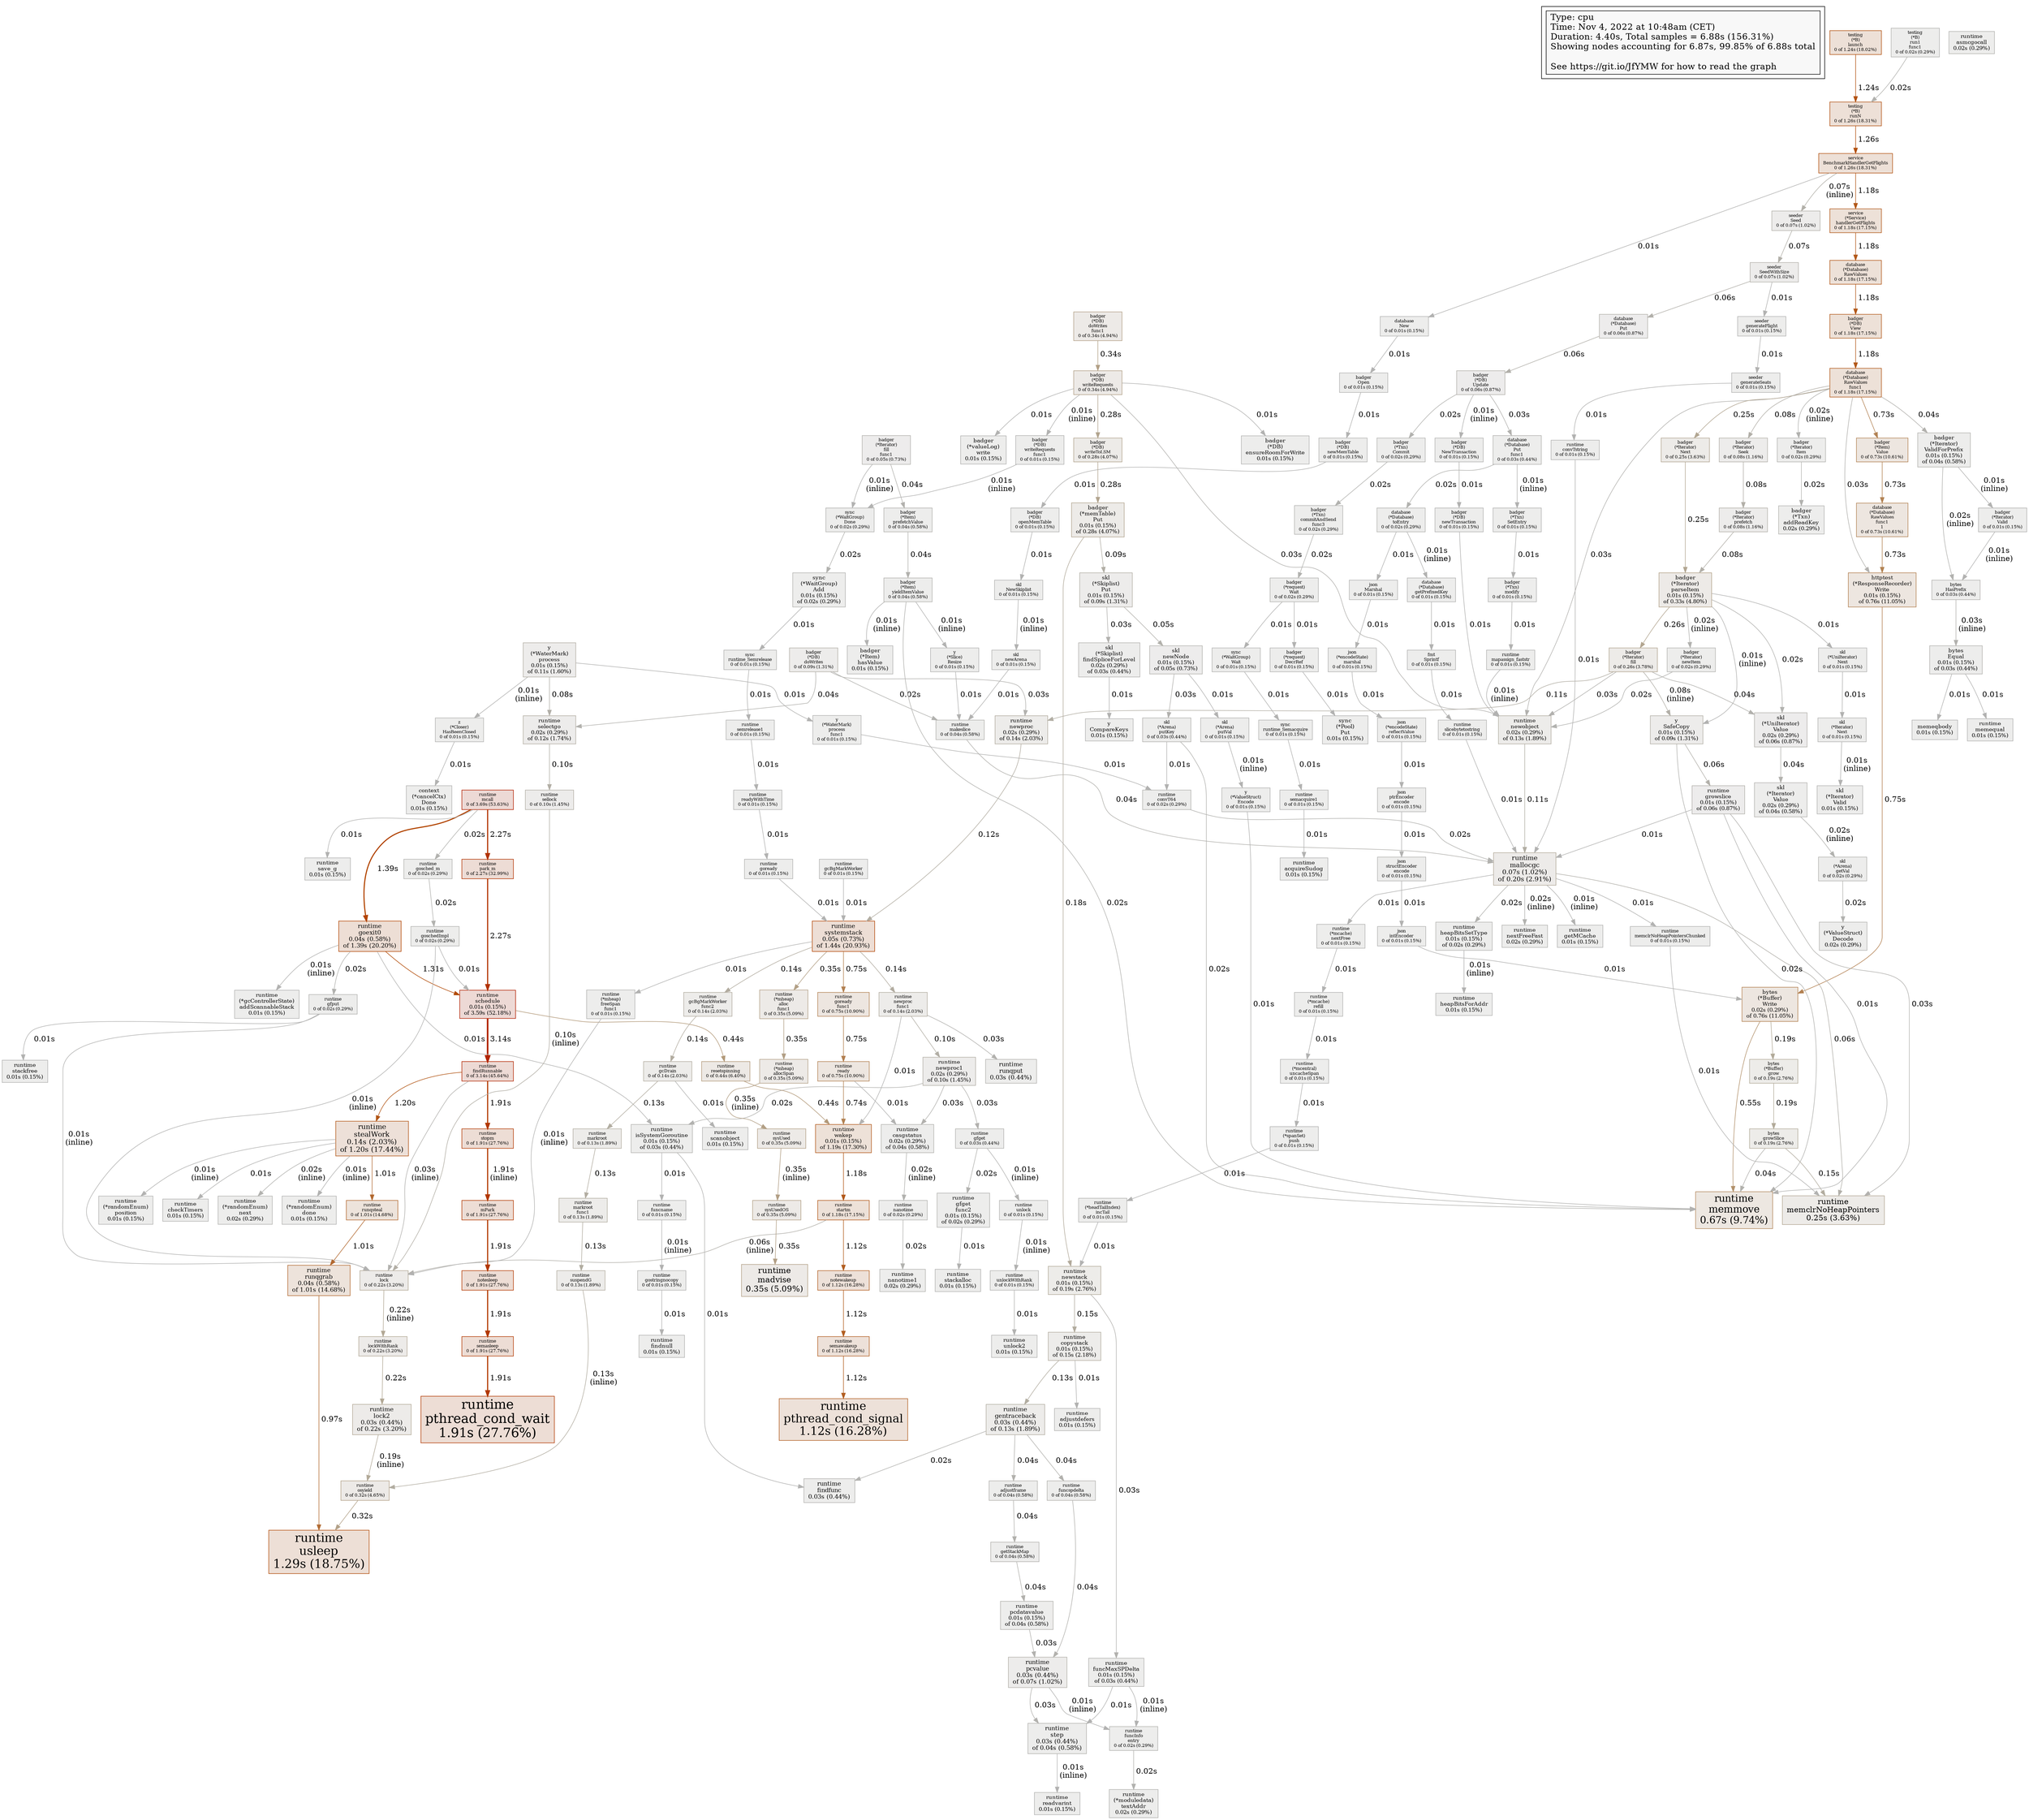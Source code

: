 digraph "unnamed" {
node [style=filled fillcolor="#f8f8f8"]
subgraph cluster_L { "Type: cpu" [shape=box fontsize=16 label="Type: cpu\lTime: Nov 4, 2022 at 10:48am (CET)\lDuration: 4.40s, Total samples = 6.88s (156.31%)\lShowing nodes accounting for 6.87s, 99.85% of 6.88s total\l\lSee https://git.io/JfYMW for how to read the graph\l"] }
N1 [label="runtime\nmcall\n0 of 3.69s (53.63%)" id="node1" fontsize=8 shape=box tooltip="runtime.mcall (3.69s)" color="#b21e00" fillcolor="#edd9d5"]
N2 [label="runtime\nschedule\n0.01s (0.15%)\nof 3.59s (52.18%)" id="node2" fontsize=10 shape=box tooltip="runtime.schedule (3.59s)" color="#b21f00" fillcolor="#edd9d5"]
N3 [label="runtime\npthread_cond_wait\n1.91s (27.76%)" id="node3" fontsize=24 shape=box tooltip="runtime.pthread_cond_wait (1.91s)" color="#b23800" fillcolor="#edddd5"]
N4 [label="runtime\nsystemstack\n0.05s (0.73%)\nof 1.44s (20.93%)" id="node4" fontsize=11 shape=box tooltip="runtime.systemstack (1.44s)" color="#b24200" fillcolor="#edded5"]
N5 [label="runtime\nusleep\n1.29s (18.75%)" id="node5" fontsize=22 shape=box tooltip="runtime.usleep (1.29s)" color="#b24d0b" fillcolor="#eddfd6"]
N6 [label="runtime\nfindRunnable\n0 of 3.14s (45.64%)" id="node6" fontsize=8 shape=box tooltip="runtime.findRunnable (3.14s)" color="#b22500" fillcolor="#eddad5"]
N7 [label="runtime\npthread_cond_signal\n1.12s (16.28%)" id="node7" fontsize=21 shape=box tooltip="runtime.pthread_cond_signal (1.12s)" color="#b25e21" fillcolor="#ede1d9"]
N8 [label="runtime\nmemmove\n0.67s (9.74%)" id="node8" fontsize=18 shape=box tooltip="runtime.memmove (0.67s)" color="#b2875b" fillcolor="#ede7e1"]
N9 [label="database\n(*Database)\nRawValues\nfunc1\n0 of 1.18s (17.15%)" id="node9" fontsize=8 shape=box tooltip="github.com/christophwitzko/flight-booking-service/pkg/database.(*Database).RawValues.func1 (1.18s)" color="#b25819" fillcolor="#ede1d8"]
N10 [label="runtime\nwakep\n0.01s (0.15%)\nof 1.19s (17.30%)" id="node10" fontsize=10 shape=box tooltip="runtime.wakep (1.19s)" color="#b25718" fillcolor="#ede1d8"]
N11 [label="testing\n(*B)\nlaunch\n0 of 1.24s (18.02%)" id="node11" fontsize=8 shape=box tooltip="testing.(*B).launch (1.24s)" color="#b25211" fillcolor="#ede0d7"]
N12 [label="runtime\nstealWork\n0.14s (2.03%)\nof 1.20s (17.44%)" id="node12" fontsize=13 shape=box tooltip="runtime.stealWork (1.20s)" color="#b25616" fillcolor="#ede0d8"]
N13 [label="runtime\nmallocgc\n0.07s (1.02%)\nof 0.20s (2.91%)" id="node13" fontsize=12 shape=box tooltip="runtime.mallocgc (0.20s)" color="#b2a998" fillcolor="#edebe9"]
N14 [label="runtime\nmemclrNoHeapPointers\n0.25s (3.63%)" id="node14" fontsize=14 shape=box tooltip="runtime.memclrNoHeapPointers (0.25s)" color="#b2a692" fillcolor="#edebe8"]
N15 [label="bytes\n(*Buffer)\nWrite\n0.02s (0.29%)\nof 0.76s (11.05%)" id="node15" fontsize=10 shape=box tooltip="bytes.(*Buffer).Write (0.76s)" color="#b27f4f" fillcolor="#ede6e0"]
N16 [label="runtime\nmadvise\n0.35s (5.09%)" id="node16" fontsize=15 shape=box tooltip="runtime.madvise (0.35s)" color="#b29f85" fillcolor="#edeae7"]
N17 [label="badger\n(*Iterator)\nparseItem\n0.01s (0.15%)\nof 0.33s (4.80%)" id="node17" fontsize=10 shape=box tooltip="github.com/dgraph-io/badger/v3.(*Iterator).parseItem (0.33s)" color="#b2a187" fillcolor="#edeae7"]
N18 [label="runtime\ngoexit0\n0.04s (0.58%)\nof 1.39s (20.20%)" id="node18" fontsize=11 shape=box tooltip="runtime.goexit0 (1.39s)" color="#b24400" fillcolor="#edded5"]
N19 [label="badger\n(*Iterator)\nfill\n0 of 0.26s (3.78%)" id="node19" fontsize=8 shape=box tooltip="github.com/dgraph-io/badger/v3.(*Iterator).fill (0.26s)" color="#b2a590" fillcolor="#edebe8"]
N20 [label="service\nBenchmarkHandlerGetFlights\n0 of 1.26s (18.31%)" id="node20" fontsize=8 shape=box tooltip="github.com/christophwitzko/flight-booking-service/pkg/service.BenchmarkHandlerGetFlights (1.26s)" color="#b2500f" fillcolor="#ede0d7"]
N21 [label="runtime\nlock\n0 of 0.22s (3.20%)" id="node21" fontsize=8 shape=box tooltip="runtime.lock (0.22s)" color="#b2a895" fillcolor="#edebe9"]
N22 [label="runtime\nnewobject\n0.02s (0.29%)\nof 0.13s (1.89%)" id="node22" fontsize=10 shape=box tooltip="runtime.newobject (0.13s)" color="#b2ada1" fillcolor="#edecea"]
N23 [label="runtime\nstartm\n0 of 1.18s (17.15%)" id="node23" fontsize=8 shape=box tooltip="runtime.startm (1.18s)" color="#b25819" fillcolor="#ede1d8"]
N24 [label="badger\n(*DB)\ndoWrites\nfunc1\n0 of 0.34s (4.94%)" id="node24" fontsize=8 shape=box tooltip="github.com/dgraph-io/badger/v3.(*DB).doWrites.func1 (0.34s)" color="#b2a086" fillcolor="#edeae7"]
N25 [label="badger\n(*DB)\nwriteRequests\n0 of 0.34s (4.94%)" id="node25" fontsize=8 shape=box tooltip="github.com/dgraph-io/badger/v3.(*DB).writeRequests (0.34s)" color="#b2a086" fillcolor="#edeae7"]
N26 [label="badger\n(*memTable)\nPut\n0.01s (0.15%)\nof 0.28s (4.07%)" id="node26" fontsize=10 shape=box tooltip="github.com/dgraph-io/badger/v3.(*memTable).Put (0.28s)" color="#b2a48e" fillcolor="#edebe8"]
N27 [label="runtime\nosyield\n0 of 0.32s (4.65%)" id="node27" fontsize=8 shape=box tooltip="runtime.osyield (0.32s)" color="#b2a188" fillcolor="#edeae7"]
N28 [label="runtime\ngentraceback\n0.03s (0.44%)\nof 0.13s (1.89%)" id="node28" fontsize=11 shape=box tooltip="runtime.gentraceback (0.13s)" color="#b2ada1" fillcolor="#edecea"]
N29 [label="runtime\nrunqgrab\n0.04s (0.58%)\nof 1.01s (14.68%)" id="node29" fontsize=11 shape=box tooltip="runtime.runqgrab (1.01s)" color="#b2682f" fillcolor="#ede3db"]
N30 [label="httptest\n(*ResponseRecorder)\nWrite\n0.01s (0.15%)\nof 0.76s (11.05%)" id="node30" fontsize=10 shape=box tooltip="net/http/httptest.(*ResponseRecorder).Write (0.76s)" color="#b27f4f" fillcolor="#ede6e0"]
N31 [label="y\n(*WaterMark)\nprocess\n0.01s (0.15%)\nof 0.11s (1.60%)" id="node31" fontsize=10 shape=box tooltip="github.com/dgraph-io/badger/v3/y.(*WaterMark).process (0.11s)" color="#b2aea4" fillcolor="#edeceb"]
N32 [label="runtime\nnewstack\n0.01s (0.15%)\nof 0.19s (2.76%)" id="node32" fontsize=10 shape=box tooltip="runtime.newstack (0.19s)" color="#b2aa99" fillcolor="#edece9"]
N33 [label="badger\n(*DB)\ndoWrites\n0 of 0.09s (1.31%)" id="node33" fontsize=8 shape=box tooltip="github.com/dgraph-io/badger/v3.(*DB).doWrites (0.09s)" color="#b2afa6" fillcolor="#edeceb"]
N34 [label="runtime\nnewproc1\n0.02s (0.29%)\nof 0.10s (1.45%)" id="node34" fontsize=10 shape=box tooltip="runtime.newproc1 (0.10s)" color="#b2aea5" fillcolor="#edeceb"]
N35 [label="runtime\nselectgo\n0.02s (0.29%)\nof 0.12s (1.74%)" id="node35" fontsize=10 shape=box tooltip="runtime.selectgo (0.12s)" color="#b2ada2" fillcolor="#edeceb"]
N36 [label="runtime\nnewproc\n0.02s (0.29%)\nof 0.14s (2.03%)" id="node36" fontsize=10 shape=box tooltip="runtime.newproc (0.14s)" color="#b2aca0" fillcolor="#edecea"]
N37 [label="runtime\npcvalue\n0.03s (0.44%)\nof 0.07s (1.02%)" id="node37" fontsize=11 shape=box tooltip="runtime.pcvalue (0.07s)" color="#b2b0a9" fillcolor="#edeceb"]
N38 [label="y\nSafeCopy\n0.01s (0.15%)\nof 0.09s (1.31%)" id="node38" fontsize=10 shape=box tooltip="github.com/dgraph-io/badger/v3/y.SafeCopy (0.09s)" color="#b2afa6" fillcolor="#edeceb"]
N39 [label="runtime\nlock2\n0.03s (0.44%)\nof 0.22s (3.20%)" id="node39" fontsize=11 shape=box tooltip="runtime.lock2 (0.22s)" color="#b2a895" fillcolor="#edebe9"]
N40 [label="runtime\nnewproc\nfunc1\n0 of 0.14s (2.03%)" id="node40" fontsize=8 shape=box tooltip="runtime.newproc.func1 (0.14s)" color="#b2aca0" fillcolor="#edecea"]
N41 [label="testing\n(*B)\nrunN\n0 of 1.26s (18.31%)" id="node41" fontsize=8 shape=box tooltip="testing.(*B).runN (1.26s)" color="#b2500f" fillcolor="#ede0d7"]
N42 [label="bytes\ngrowSlice\n0 of 0.19s (2.76%)" id="node42" fontsize=8 shape=box tooltip="bytes.growSlice (0.19s)" color="#b2aa99" fillcolor="#edece9"]
N43 [label="skl\n(*Skiplist)\nPut\n0.01s (0.15%)\nof 0.09s (1.31%)" id="node43" fontsize=10 shape=box tooltip="github.com/dgraph-io/badger/v3/skl.(*Skiplist).Put (0.09s)" color="#b2afa6" fillcolor="#edeceb"]
N44 [label="skl\n(*UniIterator)\nValue\n0.02s (0.29%)\nof 0.06s (0.87%)" id="node44" fontsize=10 shape=box tooltip="github.com/dgraph-io/badger/v3/skl.(*UniIterator).Value (0.06s)" color="#b2b0aa" fillcolor="#edecec"]
N45 [label="runtime\ngrowslice\n0.01s (0.15%)\nof 0.06s (0.87%)" id="node45" fontsize=10 shape=box tooltip="runtime.growslice (0.06s)" color="#b2b0aa" fillcolor="#edecec"]
N46 [label="runtime\ncopystack\n0.01s (0.15%)\nof 0.15s (2.18%)" id="node46" fontsize=10 shape=box tooltip="runtime.copystack (0.15s)" color="#b2ac9f" fillcolor="#edecea"]
N47 [label="runtime\nstep\n0.03s (0.44%)\nof 0.04s (0.58%)" id="node47" fontsize=11 shape=box tooltip="runtime.step (0.04s)" color="#b2b1ad" fillcolor="#ededec"]
N48 [label="runtime\ncasgstatus\n0.02s (0.29%)\nof 0.04s (0.58%)" id="node48" fontsize=10 shape=box tooltip="runtime.casgstatus (0.04s)" color="#b2b1ad" fillcolor="#ededec"]
N49 [label="badger\n(*DB)\nUpdate\n0 of 0.06s (0.87%)" id="node49" fontsize=8 shape=box tooltip="github.com/dgraph-io/badger/v3.(*DB).Update (0.06s)" color="#b2b0aa" fillcolor="#edecec"]
N50 [label="runtime\nfindfunc\n0.03s (0.44%)" id="node50" fontsize=11 shape=box tooltip="runtime.findfunc (0.03s)" color="#b2b1ae" fillcolor="#ededec"]
N51 [label="badger\n(*Iterator)\nfill\nfunc1\n0 of 0.05s (0.73%)" id="node51" fontsize=8 shape=box tooltip="github.com/dgraph-io/badger/v3.(*Iterator).fill.func1 (0.05s)" color="#b2b1ac" fillcolor="#edecec"]
N52 [label="runtime\nisSystemGoroutine\n0.01s (0.15%)\nof 0.03s (0.44%)" id="node52" fontsize=10 shape=box tooltip="runtime.isSystemGoroutine (0.03s)" color="#b2b1ae" fillcolor="#ededec"]
N53 [label="skl\nnewNode\n0.01s (0.15%)\nof 0.05s (0.73%)" id="node53" fontsize=10 shape=box tooltip="github.com/dgraph-io/badger/v3/skl.newNode (0.05s)" color="#b2b1ac" fillcolor="#edecec"]
N54 [label="runtime\nready\n0 of 0.75s (10.90%)" id="node54" fontsize=8 shape=box tooltip="runtime.ready (0.75s)" color="#b28051" fillcolor="#ede6e0"]
N55 [label="badger\n(*Iterator)\nValidForPrefix\n0.01s (0.15%)\nof 0.04s (0.58%)" id="node55" fontsize=10 shape=box tooltip="github.com/dgraph-io/badger/v3.(*Iterator).ValidForPrefix (0.04s)" color="#b2b1ad" fillcolor="#ededec"]
N56 [label="badger\n(*Item)\nyieldItemValue\n0 of 0.04s (0.58%)" id="node56" fontsize=8 shape=box tooltip="github.com/dgraph-io/badger/v3.(*Item).yieldItemValue (0.04s)" color="#b2b1ad" fillcolor="#ededec"]
N57 [label="skl\n(*Iterator)\nValue\n0.02s (0.29%)\nof 0.04s (0.58%)" id="node57" fontsize=10 shape=box tooltip="github.com/dgraph-io/badger/v3/skl.(*Iterator).Value (0.04s)" color="#b2b1ad" fillcolor="#ededec"]
N58 [label="runtime\nasmcgocall\n0.02s (0.29%)" id="node58" fontsize=10 shape=box tooltip="runtime.asmcgocall (0.02s)" color="#b2b2af" fillcolor="#ededec"]
N59 [label="runtime\nmakeslice\n0 of 0.04s (0.58%)" id="node59" fontsize=8 shape=box tooltip="runtime.makeslice (0.04s)" color="#b2b1ad" fillcolor="#ededec"]
N60 [label="runtime\nrunqput\n0.03s (0.44%)" id="node60" fontsize=11 shape=box tooltip="runtime.runqput (0.03s)" color="#b2b1ae" fillcolor="#ededec"]
N61 [label="bytes\nEqual\n0.01s (0.15%)\nof 0.03s (0.44%)" id="node61" fontsize=10 shape=box tooltip="bytes.Equal (0.03s)" color="#b2b1ae" fillcolor="#ededec"]
N62 [label="runtime\nfuncMaxSPDelta\n0.01s (0.15%)\nof 0.03s (0.44%)" id="node62" fontsize=10 shape=box tooltip="runtime.funcMaxSPDelta (0.03s)" color="#b2b1ae" fillcolor="#ededec"]
N63 [label="runtime\ngcDrain\n0 of 0.14s (2.03%)" id="node63" fontsize=8 shape=box tooltip="runtime.gcDrain (0.14s)" color="#b2aca0" fillcolor="#edecea"]
N64 [label="skl\n(*Skiplist)\nfindSpliceForLevel\n0.02s (0.29%)\nof 0.03s (0.44%)" id="node64" fontsize=10 shape=box tooltip="github.com/dgraph-io/badger/v3/skl.(*Skiplist).findSpliceForLevel (0.03s)" color="#b2b1ae" fillcolor="#ededec"]
N65 [label="runtime\npcdatavalue\n0.01s (0.15%)\nof 0.04s (0.58%)" id="node65" fontsize=10 shape=box tooltip="runtime.pcdatavalue (0.04s)" color="#b2b1ad" fillcolor="#ededec"]
N66 [label="seeder\nSeedWithSize\n0 of 0.07s (1.02%)" id="node66" fontsize=8 shape=box tooltip="github.com/christophwitzko/flight-booking-service/pkg/database/seeder.SeedWithSize (0.07s)" color="#b2b0a9" fillcolor="#edeceb"]
N67 [label="badger\n(*Txn)\naddReadKey\n0.02s (0.29%)" id="node67" fontsize=10 shape=box tooltip="github.com/dgraph-io/badger/v3.(*Txn).addReadKey (0.02s)" color="#b2b2af" fillcolor="#ededec"]
N68 [label="y\n(*ValueStruct)\nDecode\n0.02s (0.29%)" id="node68" fontsize=10 shape=box tooltip="github.com/dgraph-io/badger/v3/y.(*ValueStruct).Decode (0.02s)" color="#b2b2af" fillcolor="#ededec"]
N69 [label="runtime\n(*moduledata)\ntextAddr\n0.02s (0.29%)" id="node69" fontsize=10 shape=box tooltip="runtime.(*moduledata).textAddr (0.02s)" color="#b2b2af" fillcolor="#ededec"]
N70 [label="runtime\n(*randomEnum)\nnext\n0.02s (0.29%)" id="node70" fontsize=10 shape=box tooltip="runtime.(*randomEnum).next (0.02s)" color="#b2b2af" fillcolor="#ededec"]
N71 [label="runtime\nnanotime1\n0.02s (0.29%)" id="node71" fontsize=10 shape=box tooltip="runtime.nanotime1 (0.02s)" color="#b2b2af" fillcolor="#ededec"]
N72 [label="runtime\nnextFreeFast\n0.02s (0.29%)" id="node72" fontsize=10 shape=box tooltip="runtime.nextFreeFast (0.02s)" color="#b2b2af" fillcolor="#ededec"]
N73 [label="runtime\ngfget\nfunc2\n0.01s (0.15%)\nof 0.02s (0.29%)" id="node73" fontsize=10 shape=box tooltip="runtime.gfget.func2 (0.02s)" color="#b2b2af" fillcolor="#ededec"]
N74 [label="runtime\nheapBitsSetType\n0.01s (0.15%)\nof 0.02s (0.29%)" id="node74" fontsize=10 shape=box tooltip="runtime.heapBitsSetType (0.02s)" color="#b2b2af" fillcolor="#ededec"]
N75 [label="sync\n(*WaitGroup)\nAdd\n0.01s (0.15%)\nof 0.02s (0.29%)" id="node75" fontsize=10 shape=box tooltip="sync.(*WaitGroup).Add (0.02s)" color="#b2b2af" fillcolor="#ededec"]
N76 [label="bytes\nHasPrefix\n0 of 0.03s (0.44%)" id="node76" fontsize=8 shape=box tooltip="bytes.HasPrefix (0.03s)" color="#b2b1ae" fillcolor="#ededec"]
N77 [label="database\n(*Database)\nPut\nfunc1\n0 of 0.03s (0.44%)" id="node77" fontsize=8 shape=box tooltip="github.com/christophwitzko/flight-booking-service/pkg/database.(*Database).Put.func1 (0.03s)" color="#b2b1ae" fillcolor="#ededec"]
N78 [label="skl\n(*Arena)\nputKey\n0 of 0.03s (0.44%)" id="node78" fontsize=8 shape=box tooltip="github.com/dgraph-io/badger/v3/skl.(*Arena).putKey (0.03s)" color="#b2b1ae" fillcolor="#ededec"]
N79 [label="runtime\ngfget\n0 of 0.03s (0.44%)" id="node79" fontsize=8 shape=box tooltip="runtime.gfget (0.03s)" color="#b2b1ae" fillcolor="#ededec"]
N80 [label="context\n(*cancelCtx)\nDone\n0.01s (0.15%)" id="node80" fontsize=10 shape=box tooltip="context.(*cancelCtx).Done (0.01s)" color="#b2b2b1" fillcolor="#ededec"]
N81 [label="database\n(*Database)\ntoEntry\n0 of 0.02s (0.29%)" id="node81" fontsize=8 shape=box tooltip="github.com/christophwitzko/flight-booking-service/pkg/database.(*Database).toEntry (0.02s)" color="#b2b2af" fillcolor="#ededec"]
N82 [label="badger\n(*DB)\nensureRoomForWrite\n0.01s (0.15%)" id="node82" fontsize=10 shape=box tooltip="github.com/dgraph-io/badger/v3.(*DB).ensureRoomForWrite (0.01s)" color="#b2b2b1" fillcolor="#ededec"]
N83 [label="badger\n(*Item)\nhasValue\n0.01s (0.15%)" id="node83" fontsize=10 shape=box tooltip="github.com/dgraph-io/badger/v3.(*Item).hasValue (0.01s)" color="#b2b2b1" fillcolor="#ededec"]
N84 [label="badger\n(*request)\nWait\n0 of 0.02s (0.29%)" id="node84" fontsize=8 shape=box tooltip="github.com/dgraph-io/badger/v3.(*request).Wait (0.02s)" color="#b2b2af" fillcolor="#ededec"]
N85 [label="badger\n(*valueLog)\nwrite\n0.01s (0.15%)" id="node85" fontsize=10 shape=box tooltip="github.com/dgraph-io/badger/v3.(*valueLog).write (0.01s)" color="#b2b2b1" fillcolor="#ededec"]
N86 [label="skl\n(*Iterator)\nValid\n0.01s (0.15%)" id="node86" fontsize=10 shape=box tooltip="github.com/dgraph-io/badger/v3/skl.(*Iterator).Valid (0.01s)" color="#b2b2b1" fillcolor="#ededec"]
N87 [label="y\nCompareKeys\n0.01s (0.15%)" id="node87" fontsize=10 shape=box tooltip="github.com/dgraph-io/badger/v3/y.CompareKeys (0.01s)" color="#b2b2b1" fillcolor="#ededec"]
N88 [label="memeqbody\n0.01s (0.15%)" id="node88" fontsize=10 shape=box tooltip="memeqbody (0.01s)" color="#b2b2b1" fillcolor="#ededec"]
N89 [label="runtime\n(*gcControllerState)\naddScannableStack\n0.01s (0.15%)" id="node89" fontsize=10 shape=box tooltip="runtime.(*gcControllerState).addScannableStack (0.01s)" color="#b2b2b1" fillcolor="#ededec"]
N90 [label="runtime\n(*randomEnum)\ndone\n0.01s (0.15%)" id="node90" fontsize=10 shape=box tooltip="runtime.(*randomEnum).done (0.01s)" color="#b2b2b1" fillcolor="#ededec"]
N91 [label="runtime\n(*randomEnum)\nposition\n0.01s (0.15%)" id="node91" fontsize=10 shape=box tooltip="runtime.(*randomEnum).position (0.01s)" color="#b2b2b1" fillcolor="#ededec"]
N92 [label="runtime\nacquireSudog\n0.01s (0.15%)" id="node92" fontsize=10 shape=box tooltip="runtime.acquireSudog (0.01s)" color="#b2b2b1" fillcolor="#ededec"]
N93 [label="runtime\nadjustdefers\n0.01s (0.15%)" id="node93" fontsize=10 shape=box tooltip="runtime.adjustdefers (0.01s)" color="#b2b2b1" fillcolor="#ededec"]
N94 [label="runtime\ncheckTimers\n0.01s (0.15%)" id="node94" fontsize=10 shape=box tooltip="runtime.checkTimers (0.01s)" color="#b2b2b1" fillcolor="#ededec"]
N95 [label="runtime\nconvT64\n0 of 0.02s (0.29%)" id="node95" fontsize=8 shape=box tooltip="runtime.convT64 (0.02s)" color="#b2b2af" fillcolor="#ededec"]
N96 [label="runtime\nfindnull\n0.01s (0.15%)" id="node96" fontsize=10 shape=box tooltip="runtime.findnull (0.01s)" color="#b2b2b1" fillcolor="#ededec"]
N97 [label="runtime\nfuncInfo\nentry\n0 of 0.02s (0.29%)" id="node97" fontsize=8 shape=box tooltip="runtime.funcInfo.entry (0.02s)" color="#b2b2af" fillcolor="#ededec"]
N98 [label="runtime\ngetMCache\n0.01s (0.15%)" id="node98" fontsize=10 shape=box tooltip="runtime.getMCache (0.01s)" color="#b2b2b1" fillcolor="#ededec"]
N99 [label="runtime\ngfput\n0 of 0.02s (0.29%)" id="node99" fontsize=8 shape=box tooltip="runtime.gfput (0.02s)" color="#b2b2af" fillcolor="#ededec"]
N100 [label="runtime\ngoschedImpl\n0 of 0.02s (0.29%)" id="node100" fontsize=8 shape=box tooltip="runtime.goschedImpl (0.02s)" color="#b2b2af" fillcolor="#ededec"]
N101 [label="runtime\nheapBitsForAddr\n0.01s (0.15%)" id="node101" fontsize=10 shape=box tooltip="runtime.heapBitsForAddr (0.01s)" color="#b2b2b1" fillcolor="#ededec"]
N102 [label="runtime\nmemequal\n0.01s (0.15%)" id="node102" fontsize=10 shape=box tooltip="runtime.memequal (0.01s)" color="#b2b2b1" fillcolor="#ededec"]
N103 [label="runtime\nreadvarint\n0.01s (0.15%)" id="node103" fontsize=10 shape=box tooltip="runtime.readvarint (0.01s)" color="#b2b2b1" fillcolor="#ededec"]
N104 [label="runtime\nsave_g\n0.01s (0.15%)" id="node104" fontsize=10 shape=box tooltip="runtime.save_g (0.01s)" color="#b2b2b1" fillcolor="#ededec"]
N105 [label="runtime\nscanobject\n0.01s (0.15%)" id="node105" fontsize=10 shape=box tooltip="runtime.scanobject (0.01s)" color="#b2b2b1" fillcolor="#ededec"]
N106 [label="runtime\nstackalloc\n0.01s (0.15%)" id="node106" fontsize=10 shape=box tooltip="runtime.stackalloc (0.01s)" color="#b2b2b1" fillcolor="#ededec"]
N107 [label="runtime\nstackfree\n0.01s (0.15%)" id="node107" fontsize=10 shape=box tooltip="runtime.stackfree (0.01s)" color="#b2b2b1" fillcolor="#ededec"]
N108 [label="runtime\nunlock2\n0.01s (0.15%)" id="node108" fontsize=10 shape=box tooltip="runtime.unlock2 (0.01s)" color="#b2b2b1" fillcolor="#ededec"]
N109 [label="sync\n(*Pool)\nPut\n0.01s (0.15%)" id="node109" fontsize=10 shape=box tooltip="sync.(*Pool).Put (0.01s)" color="#b2b2b1" fillcolor="#ededec"]
N110 [label="sync\n(*WaitGroup)\nDone\n0 of 0.02s (0.29%)" id="node110" fontsize=8 shape=box tooltip="sync.(*WaitGroup).Done (0.02s)" color="#b2b2af" fillcolor="#ededec"]
N111 [label="testing\n(*B)\nrun1\nfunc1\n0 of 0.02s (0.29%)" id="node111" fontsize=8 shape=box tooltip="testing.(*B).run1.func1 (0.02s)" color="#b2b2af" fillcolor="#ededec"]
N112 [label="runtime\ngcBgMarkWorker\n0 of 0.01s (0.15%)" id="node112" fontsize=8 shape=box tooltip="runtime.gcBgMarkWorker (0.01s)" color="#b2b2b1" fillcolor="#ededec"]
N113 [label="bytes\n(*Buffer)\ngrow\n0 of 0.19s (2.76%)" id="node113" fontsize=8 shape=box tooltip="bytes.(*Buffer).grow (0.19s)" color="#b2aa99" fillcolor="#edece9"]
N114 [label="json\n(*encodeState)\nmarshal\n0 of 0.01s (0.15%)" id="node114" fontsize=8 shape=box tooltip="encoding/json.(*encodeState).marshal (0.01s)" color="#b2b2b1" fillcolor="#ededec"]
N115 [label="json\n(*encodeState)\nreflectValue\n0 of 0.01s (0.15%)" id="node115" fontsize=8 shape=box tooltip="encoding/json.(*encodeState).reflectValue (0.01s)" color="#b2b2b1" fillcolor="#ededec"]
N116 [label="json\nMarshal\n0 of 0.01s (0.15%)" id="node116" fontsize=8 shape=box tooltip="encoding/json.Marshal (0.01s)" color="#b2b2b1" fillcolor="#ededec"]
N117 [label="json\nintEncoder\n0 of 0.01s (0.15%)" id="node117" fontsize=8 shape=box tooltip="encoding/json.intEncoder (0.01s)" color="#b2b2b1" fillcolor="#ededec"]
N118 [label="json\nptrEncoder\nencode\n0 of 0.01s (0.15%)" id="node118" fontsize=8 shape=box tooltip="encoding/json.ptrEncoder.encode (0.01s)" color="#b2b2b1" fillcolor="#ededec"]
N119 [label="json\nstructEncoder\nencode\n0 of 0.01s (0.15%)" id="node119" fontsize=8 shape=box tooltip="encoding/json.structEncoder.encode (0.01s)" color="#b2b2b1" fillcolor="#ededec"]
N120 [label="fmt\nSprintf\n0 of 0.01s (0.15%)" id="node120" fontsize=8 shape=box tooltip="fmt.Sprintf (0.01s)" color="#b2b2b1" fillcolor="#ededec"]
N121 [label="database\n(*Database)\nPut\n0 of 0.06s (0.87%)" id="node121" fontsize=8 shape=box tooltip="github.com/christophwitzko/flight-booking-service/pkg/database.(*Database).Put (0.06s)" color="#b2b0aa" fillcolor="#edecec"]
N122 [label="database\n(*Database)\nRawValues\n0 of 1.18s (17.15%)" id="node122" fontsize=8 shape=box tooltip="github.com/christophwitzko/flight-booking-service/pkg/database.(*Database).RawValues (1.18s)" color="#b25819" fillcolor="#ede1d8"]
N123 [label="database\n(*Database)\nRawValues\nfunc1\n1\n0 of 0.73s (10.61%)" id="node123" fontsize=8 shape=box tooltip="github.com/christophwitzko/flight-booking-service/pkg/database.(*Database).RawValues.func1.1 (0.73s)" color="#b28253" fillcolor="#ede6e0"]
N124 [label="database\n(*Database)\ngetPrefixedKey\n0 of 0.01s (0.15%)" id="node124" fontsize=8 shape=box tooltip="github.com/christophwitzko/flight-booking-service/pkg/database.(*Database).getPrefixedKey (0.01s)" color="#b2b2b1" fillcolor="#ededec"]
N125 [label="database\nNew\n0 of 0.01s (0.15%)" id="node125" fontsize=8 shape=box tooltip="github.com/christophwitzko/flight-booking-service/pkg/database.New (0.01s)" color="#b2b2b1" fillcolor="#ededec"]
N126 [label="seeder\nSeed\n0 of 0.07s (1.02%)" id="node126" fontsize=8 shape=box tooltip="github.com/christophwitzko/flight-booking-service/pkg/database/seeder.Seed (0.07s)" color="#b2b0a9" fillcolor="#edeceb"]
N127 [label="seeder\ngenerateFlight\n0 of 0.01s (0.15%)" id="node127" fontsize=8 shape=box tooltip="github.com/christophwitzko/flight-booking-service/pkg/database/seeder.generateFlight (0.01s)" color="#b2b2b1" fillcolor="#ededec"]
N128 [label="seeder\ngenerateSeats\n0 of 0.01s (0.15%)" id="node128" fontsize=8 shape=box tooltip="github.com/christophwitzko/flight-booking-service/pkg/database/seeder.generateSeats (0.01s)" color="#b2b2b1" fillcolor="#ededec"]
N129 [label="service\n(*Service)\nhandlerGetFlights\n0 of 1.18s (17.15%)" id="node129" fontsize=8 shape=box tooltip="github.com/christophwitzko/flight-booking-service/pkg/service.(*Service).handlerGetFlights (1.18s)" color="#b25819" fillcolor="#ede1d8"]
N130 [label="badger\n(*DB)\nNewTransaction\n0 of 0.01s (0.15%)" id="node130" fontsize=8 shape=box tooltip="github.com/dgraph-io/badger/v3.(*DB).NewTransaction (0.01s)" color="#b2b2b1" fillcolor="#ededec"]
N131 [label="badger\n(*DB)\nView\n0 of 1.18s (17.15%)" id="node131" fontsize=8 shape=box tooltip="github.com/dgraph-io/badger/v3.(*DB).View (1.18s)" color="#b25819" fillcolor="#ede1d8"]
N132 [label="badger\n(*DB)\nnewMemTable\n0 of 0.01s (0.15%)" id="node132" fontsize=8 shape=box tooltip="github.com/dgraph-io/badger/v3.(*DB).newMemTable (0.01s)" color="#b2b2b1" fillcolor="#ededec"]
N133 [label="badger\n(*DB)\nnewTransaction\n0 of 0.01s (0.15%)" id="node133" fontsize=8 shape=box tooltip="github.com/dgraph-io/badger/v3.(*DB).newTransaction (0.01s)" color="#b2b2b1" fillcolor="#ededec"]
N134 [label="badger\n(*DB)\nopenMemTable\n0 of 0.01s (0.15%)" id="node134" fontsize=8 shape=box tooltip="github.com/dgraph-io/badger/v3.(*DB).openMemTable (0.01s)" color="#b2b2b1" fillcolor="#ededec"]
N135 [label="badger\n(*DB)\nwriteRequests\nfunc1\n0 of 0.01s (0.15%)" id="node135" fontsize=8 shape=box tooltip="github.com/dgraph-io/badger/v3.(*DB).writeRequests.func1 (0.01s)" color="#b2b2b1" fillcolor="#ededec"]
N136 [label="badger\n(*DB)\nwriteToLSM\n0 of 0.28s (4.07%)" id="node136" fontsize=8 shape=box tooltip="github.com/dgraph-io/badger/v3.(*DB).writeToLSM (0.28s)" color="#b2a48e" fillcolor="#edebe8"]
N137 [label="badger\n(*Item)\nValue\n0 of 0.73s (10.61%)" id="node137" fontsize=8 shape=box tooltip="github.com/dgraph-io/badger/v3.(*Item).Value (0.73s)" color="#b28253" fillcolor="#ede6e0"]
N138 [label="badger\n(*Item)\nprefetchValue\n0 of 0.04s (0.58%)" id="node138" fontsize=8 shape=box tooltip="github.com/dgraph-io/badger/v3.(*Item).prefetchValue (0.04s)" color="#b2b1ad" fillcolor="#ededec"]
N139 [label="badger\n(*Iterator)\nItem\n0 of 0.02s (0.29%)" id="node139" fontsize=8 shape=box tooltip="github.com/dgraph-io/badger/v3.(*Iterator).Item (0.02s)" color="#b2b2af" fillcolor="#ededec"]
N140 [label="badger\n(*Iterator)\nNext\n0 of 0.25s (3.63%)" id="node140" fontsize=8 shape=box tooltip="github.com/dgraph-io/badger/v3.(*Iterator).Next (0.25s)" color="#b2a692" fillcolor="#edebe8"]
N141 [label="badger\n(*Iterator)\nSeek\n0 of 0.08s (1.16%)" id="node141" fontsize=8 shape=box tooltip="github.com/dgraph-io/badger/v3.(*Iterator).Seek (0.08s)" color="#b2afa8" fillcolor="#edeceb"]
N142 [label="badger\n(*Iterator)\nValid\n0 of 0.01s (0.15%)" id="node142" fontsize=8 shape=box tooltip="github.com/dgraph-io/badger/v3.(*Iterator).Valid (0.01s)" color="#b2b2b1" fillcolor="#ededec"]
N143 [label="badger\n(*Iterator)\nnewItem\n0 of 0.02s (0.29%)" id="node143" fontsize=8 shape=box tooltip="github.com/dgraph-io/badger/v3.(*Iterator).newItem (0.02s)" color="#b2b2af" fillcolor="#ededec"]
N144 [label="badger\n(*Iterator)\nprefetch\n0 of 0.08s (1.16%)" id="node144" fontsize=8 shape=box tooltip="github.com/dgraph-io/badger/v3.(*Iterator).prefetch (0.08s)" color="#b2afa8" fillcolor="#edeceb"]
N145 [label="badger\n(*Txn)\nCommit\n0 of 0.02s (0.29%)" id="node145" fontsize=8 shape=box tooltip="github.com/dgraph-io/badger/v3.(*Txn).Commit (0.02s)" color="#b2b2af" fillcolor="#ededec"]
N146 [label="badger\n(*Txn)\nSetEntry\n0 of 0.01s (0.15%)" id="node146" fontsize=8 shape=box tooltip="github.com/dgraph-io/badger/v3.(*Txn).SetEntry (0.01s)" color="#b2b2b1" fillcolor="#ededec"]
N147 [label="badger\n(*Txn)\ncommitAndSend\nfunc3\n0 of 0.02s (0.29%)" id="node147" fontsize=8 shape=box tooltip="github.com/dgraph-io/badger/v3.(*Txn).commitAndSend.func3 (0.02s)" color="#b2b2af" fillcolor="#ededec"]
N148 [label="badger\n(*Txn)\nmodify\n0 of 0.01s (0.15%)" id="node148" fontsize=8 shape=box tooltip="github.com/dgraph-io/badger/v3.(*Txn).modify (0.01s)" color="#b2b2b1" fillcolor="#ededec"]
N149 [label="badger\n(*request)\nDecrRef\n0 of 0.01s (0.15%)" id="node149" fontsize=8 shape=box tooltip="github.com/dgraph-io/badger/v3.(*request).DecrRef (0.01s)" color="#b2b2b1" fillcolor="#ededec"]
N150 [label="badger\nOpen\n0 of 0.01s (0.15%)" id="node150" fontsize=8 shape=box tooltip="github.com/dgraph-io/badger/v3.Open (0.01s)" color="#b2b2b1" fillcolor="#ededec"]
N151 [label="skl\n(*Arena)\ngetVal\n0 of 0.02s (0.29%)" id="node151" fontsize=8 shape=box tooltip="github.com/dgraph-io/badger/v3/skl.(*Arena).getVal (0.02s)" color="#b2b2af" fillcolor="#ededec"]
N152 [label="skl\n(*Arena)\nputVal\n0 of 0.01s (0.15%)" id="node152" fontsize=8 shape=box tooltip="github.com/dgraph-io/badger/v3/skl.(*Arena).putVal (0.01s)" color="#b2b2b1" fillcolor="#ededec"]
N153 [label="skl\n(*Iterator)\nNext\n0 of 0.01s (0.15%)" id="node153" fontsize=8 shape=box tooltip="github.com/dgraph-io/badger/v3/skl.(*Iterator).Next (0.01s)" color="#b2b2b1" fillcolor="#ededec"]
N154 [label="skl\n(*UniIterator)\nNext\n0 of 0.01s (0.15%)" id="node154" fontsize=8 shape=box tooltip="github.com/dgraph-io/badger/v3/skl.(*UniIterator).Next (0.01s)" color="#b2b2b1" fillcolor="#ededec"]
N155 [label="skl\nNewSkiplist\n0 of 0.01s (0.15%)" id="node155" fontsize=8 shape=box tooltip="github.com/dgraph-io/badger/v3/skl.NewSkiplist (0.01s)" color="#b2b2b1" fillcolor="#ededec"]
N156 [label="skl\nnewArena\n0 of 0.01s (0.15%)" id="node156" fontsize=8 shape=box tooltip="github.com/dgraph-io/badger/v3/skl.newArena (0.01s)" color="#b2b2b1" fillcolor="#ededec"]
N157 [label="y\n(*Slice)\nResize\n0 of 0.01s (0.15%)" id="node157" fontsize=8 shape=box tooltip="github.com/dgraph-io/badger/v3/y.(*Slice).Resize (0.01s)" color="#b2b2b1" fillcolor="#ededec"]
N158 [label="y\n(*ValueStruct)\nEncode\n0 of 0.01s (0.15%)" id="node158" fontsize=8 shape=box tooltip="github.com/dgraph-io/badger/v3/y.(*ValueStruct).Encode (0.01s)" color="#b2b2b1" fillcolor="#ededec"]
N159 [label="y\n(*WaterMark)\nprocess\nfunc1\n0 of 0.01s (0.15%)" id="node159" fontsize=8 shape=box tooltip="github.com/dgraph-io/badger/v3/y.(*WaterMark).process.func1 (0.01s)" color="#b2b2b1" fillcolor="#ededec"]
N160 [label="z\n(*Closer)\nHasBeenClosed\n0 of 0.01s (0.15%)" id="node160" fontsize=8 shape=box tooltip="github.com/dgraph-io/ristretto/z.(*Closer).HasBeenClosed (0.01s)" color="#b2b2b1" fillcolor="#ededec"]
N161 [label="runtime\n(*headTailIndex)\nincTail\n0 of 0.01s (0.15%)" id="node161" fontsize=8 shape=box tooltip="runtime.(*headTailIndex).incTail (0.01s)" color="#b2b2b1" fillcolor="#ededec"]
N162 [label="runtime\n(*mcache)\nnextFree\n0 of 0.01s (0.15%)" id="node162" fontsize=8 shape=box tooltip="runtime.(*mcache).nextFree (0.01s)" color="#b2b2b1" fillcolor="#ededec"]
N163 [label="runtime\n(*mcache)\nrefill\n0 of 0.01s (0.15%)" id="node163" fontsize=8 shape=box tooltip="runtime.(*mcache).refill (0.01s)" color="#b2b2b1" fillcolor="#ededec"]
N164 [label="runtime\n(*mcentral)\nuncacheSpan\n0 of 0.01s (0.15%)" id="node164" fontsize=8 shape=box tooltip="runtime.(*mcentral).uncacheSpan (0.01s)" color="#b2b2b1" fillcolor="#ededec"]
N165 [label="runtime\n(*mheap)\nalloc\nfunc1\n0 of 0.35s (5.09%)" id="node165" fontsize=8 shape=box tooltip="runtime.(*mheap).alloc.func1 (0.35s)" color="#b29f85" fillcolor="#edeae7"]
N166 [label="runtime\n(*mheap)\nallocSpan\n0 of 0.35s (5.09%)" id="node166" fontsize=8 shape=box tooltip="runtime.(*mheap).allocSpan (0.35s)" color="#b29f85" fillcolor="#edeae7"]
N167 [label="runtime\n(*mheap)\nfreeSpan\nfunc1\n0 of 0.01s (0.15%)" id="node167" fontsize=8 shape=box tooltip="runtime.(*mheap).freeSpan.func1 (0.01s)" color="#b2b2b1" fillcolor="#ededec"]
N168 [label="runtime\n(*spanSet)\npush\n0 of 0.01s (0.15%)" id="node168" fontsize=8 shape=box tooltip="runtime.(*spanSet).push (0.01s)" color="#b2b2b1" fillcolor="#ededec"]
N169 [label="runtime\nadjustframe\n0 of 0.04s (0.58%)" id="node169" fontsize=8 shape=box tooltip="runtime.adjustframe (0.04s)" color="#b2b1ad" fillcolor="#ededec"]
N170 [label="runtime\nconvTstring\n0 of 0.01s (0.15%)" id="node170" fontsize=8 shape=box tooltip="runtime.convTstring (0.01s)" color="#b2b2b1" fillcolor="#ededec"]
N171 [label="runtime\nfuncname\n0 of 0.01s (0.15%)" id="node171" fontsize=8 shape=box tooltip="runtime.funcname (0.01s)" color="#b2b2b1" fillcolor="#ededec"]
N172 [label="runtime\nfuncspdelta\n0 of 0.04s (0.58%)" id="node172" fontsize=8 shape=box tooltip="runtime.funcspdelta (0.04s)" color="#b2b1ad" fillcolor="#ededec"]
N173 [label="runtime\ngcBgMarkWorker\nfunc2\n0 of 0.14s (2.03%)" id="node173" fontsize=8 shape=box tooltip="runtime.gcBgMarkWorker.func2 (0.14s)" color="#b2aca0" fillcolor="#edecea"]
N174 [label="runtime\ngetStackMap\n0 of 0.04s (0.58%)" id="node174" fontsize=8 shape=box tooltip="runtime.getStackMap (0.04s)" color="#b2b1ad" fillcolor="#ededec"]
N175 [label="runtime\ngoready\n0 of 0.01s (0.15%)" id="node175" fontsize=8 shape=box tooltip="runtime.goready (0.01s)" color="#b2b2b1" fillcolor="#ededec"]
N176 [label="runtime\ngoready\nfunc1\n0 of 0.75s (10.90%)" id="node176" fontsize=8 shape=box tooltip="runtime.goready.func1 (0.75s)" color="#b28051" fillcolor="#ede6e0"]
N177 [label="runtime\ngosched_m\n0 of 0.02s (0.29%)" id="node177" fontsize=8 shape=box tooltip="runtime.gosched_m (0.02s)" color="#b2b2af" fillcolor="#ededec"]
N178 [label="runtime\ngostringnocopy\n0 of 0.01s (0.15%)" id="node178" fontsize=8 shape=box tooltip="runtime.gostringnocopy (0.01s)" color="#b2b2b1" fillcolor="#ededec"]
N179 [label="runtime\nlockWithRank\n0 of 0.22s (3.20%)" id="node179" fontsize=8 shape=box tooltip="runtime.lockWithRank (0.22s)" color="#b2a895" fillcolor="#edebe9"]
N180 [label="runtime\nmPark\n0 of 1.91s (27.76%)" id="node180" fontsize=8 shape=box tooltip="runtime.mPark (1.91s)" color="#b23800" fillcolor="#edddd5"]
N181 [label="runtime\nmapassign_faststr\n0 of 0.01s (0.15%)" id="node181" fontsize=8 shape=box tooltip="runtime.mapassign_faststr (0.01s)" color="#b2b2b1" fillcolor="#ededec"]
N182 [label="runtime\nmarkroot\n0 of 0.13s (1.89%)" id="node182" fontsize=8 shape=box tooltip="runtime.markroot (0.13s)" color="#b2ada1" fillcolor="#edecea"]
N183 [label="runtime\nmarkroot\nfunc1\n0 of 0.13s (1.89%)" id="node183" fontsize=8 shape=box tooltip="runtime.markroot.func1 (0.13s)" color="#b2ada1" fillcolor="#edecea"]
N184 [label="runtime\nmemclrNoHeapPointersChunked\n0 of 0.01s (0.15%)" id="node184" fontsize=8 shape=box tooltip="runtime.memclrNoHeapPointersChunked (0.01s)" color="#b2b2b1" fillcolor="#ededec"]
N185 [label="runtime\nnanotime\n0 of 0.02s (0.29%)" id="node185" fontsize=8 shape=box tooltip="runtime.nanotime (0.02s)" color="#b2b2af" fillcolor="#ededec"]
N186 [label="runtime\nnotesleep\n0 of 1.91s (27.76%)" id="node186" fontsize=8 shape=box tooltip="runtime.notesleep (1.91s)" color="#b23800" fillcolor="#edddd5"]
N187 [label="runtime\nnotewakeup\n0 of 1.12s (16.28%)" id="node187" fontsize=8 shape=box tooltip="runtime.notewakeup (1.12s)" color="#b25e21" fillcolor="#ede1d9"]
N188 [label="runtime\npark_m\n0 of 2.27s (32.99%)" id="node188" fontsize=8 shape=box tooltip="runtime.park_m (2.27s)" color="#b23200" fillcolor="#eddcd5"]
N189 [label="runtime\nreadyWithTime\n0 of 0.01s (0.15%)" id="node189" fontsize=8 shape=box tooltip="runtime.readyWithTime (0.01s)" color="#b2b2b1" fillcolor="#ededec"]
N190 [label="runtime\nresetspinning\n0 of 0.44s (6.40%)" id="node190" fontsize=8 shape=box tooltip="runtime.resetspinning (0.44s)" color="#b29979" fillcolor="#ede9e5"]
N191 [label="runtime\nrunqsteal\n0 of 1.01s (14.68%)" id="node191" fontsize=8 shape=box tooltip="runtime.runqsteal (1.01s)" color="#b2682f" fillcolor="#ede3db"]
N192 [label="runtime\nsellock\n0 of 0.10s (1.45%)" id="node192" fontsize=8 shape=box tooltip="runtime.sellock (0.10s)" color="#b2aea5" fillcolor="#edeceb"]
N193 [label="runtime\nsemacquire1\n0 of 0.01s (0.15%)" id="node193" fontsize=8 shape=box tooltip="runtime.semacquire1 (0.01s)" color="#b2b2b1" fillcolor="#ededec"]
N194 [label="runtime\nsemasleep\n0 of 1.91s (27.76%)" id="node194" fontsize=8 shape=box tooltip="runtime.semasleep (1.91s)" color="#b23800" fillcolor="#edddd5"]
N195 [label="runtime\nsemawakeup\n0 of 1.12s (16.28%)" id="node195" fontsize=8 shape=box tooltip="runtime.semawakeup (1.12s)" color="#b25e21" fillcolor="#ede1d9"]
N196 [label="runtime\nsemrelease1\n0 of 0.01s (0.15%)" id="node196" fontsize=8 shape=box tooltip="runtime.semrelease1 (0.01s)" color="#b2b2b1" fillcolor="#ededec"]
N197 [label="runtime\nslicebytetostring\n0 of 0.01s (0.15%)" id="node197" fontsize=8 shape=box tooltip="runtime.slicebytetostring (0.01s)" color="#b2b2b1" fillcolor="#ededec"]
N198 [label="runtime\nstopm\n0 of 1.91s (27.76%)" id="node198" fontsize=8 shape=box tooltip="runtime.stopm (1.91s)" color="#b23800" fillcolor="#edddd5"]
N199 [label="runtime\nsuspendG\n0 of 0.13s (1.89%)" id="node199" fontsize=8 shape=box tooltip="runtime.suspendG (0.13s)" color="#b2ada1" fillcolor="#edecea"]
N200 [label="runtime\nsysUsed\n0 of 0.35s (5.09%)" id="node200" fontsize=8 shape=box tooltip="runtime.sysUsed (0.35s)" color="#b29f85" fillcolor="#edeae7"]
N201 [label="runtime\nsysUsedOS\n0 of 0.35s (5.09%)" id="node201" fontsize=8 shape=box tooltip="runtime.sysUsedOS (0.35s)" color="#b29f85" fillcolor="#edeae7"]
N202 [label="runtime\nunlock\n0 of 0.01s (0.15%)" id="node202" fontsize=8 shape=box tooltip="runtime.unlock (0.01s)" color="#b2b2b1" fillcolor="#ededec"]
N203 [label="runtime\nunlockWithRank\n0 of 0.01s (0.15%)" id="node203" fontsize=8 shape=box tooltip="runtime.unlockWithRank (0.01s)" color="#b2b2b1" fillcolor="#ededec"]
N204 [label="sync\n(*WaitGroup)\nWait\n0 of 0.01s (0.15%)" id="node204" fontsize=8 shape=box tooltip="sync.(*WaitGroup).Wait (0.01s)" color="#b2b2b1" fillcolor="#ededec"]
N205 [label="sync\nruntime_Semacquire\n0 of 0.01s (0.15%)" id="node205" fontsize=8 shape=box tooltip="sync.runtime_Semacquire (0.01s)" color="#b2b2b1" fillcolor="#ededec"]
N206 [label="sync\nruntime_Semrelease\n0 of 0.01s (0.15%)" id="node206" fontsize=8 shape=box tooltip="sync.runtime_Semrelease (0.01s)" color="#b2b2b1" fillcolor="#ededec"]
N2 -> N6 [label=" 3.14s" weight=46 penwidth=3 color="#b22500" tooltip="runtime.schedule -> runtime.findRunnable (3.14s)" labeltooltip="runtime.schedule -> runtime.findRunnable (3.14s)"]
N1 -> N188 [label=" 2.27s" weight=33 penwidth=2 color="#b23200" tooltip="runtime.mcall -> runtime.park_m (2.27s)" labeltooltip="runtime.mcall -> runtime.park_m (2.27s)"]
N188 -> N2 [label=" 2.27s" weight=33 penwidth=2 color="#b23200" tooltip="runtime.park_m -> runtime.schedule (2.27s)" labeltooltip="runtime.park_m -> runtime.schedule (2.27s)"]
N6 -> N198 [label=" 1.91s" weight=28 penwidth=2 color="#b23800" tooltip="runtime.findRunnable -> runtime.stopm (1.91s)" labeltooltip="runtime.findRunnable -> runtime.stopm (1.91s)"]
N180 -> N186 [label=" 1.91s" weight=28 penwidth=2 color="#b23800" tooltip="runtime.mPark -> runtime.notesleep (1.91s)" labeltooltip="runtime.mPark -> runtime.notesleep (1.91s)"]
N186 -> N194 [label=" 1.91s" weight=28 penwidth=2 color="#b23800" tooltip="runtime.notesleep -> runtime.semasleep (1.91s)" labeltooltip="runtime.notesleep -> runtime.semasleep (1.91s)"]
N194 -> N3 [label=" 1.91s" weight=28 penwidth=2 color="#b23800" tooltip="runtime.semasleep -> runtime.pthread_cond_wait (1.91s)" labeltooltip="runtime.semasleep -> runtime.pthread_cond_wait (1.91s)"]
N198 -> N180 [label=" 1.91s\n (inline)" weight=28 penwidth=2 color="#b23800" tooltip="runtime.stopm -> runtime.mPark (1.91s)" labeltooltip="runtime.stopm -> runtime.mPark (1.91s)"]
N1 -> N18 [label=" 1.39s" weight=21 penwidth=2 color="#b24400" tooltip="runtime.mcall -> runtime.goexit0 (1.39s)" labeltooltip="runtime.mcall -> runtime.goexit0 (1.39s)"]
N18 -> N2 [label=" 1.31s" weight=20 color="#b24b08" tooltip="runtime.goexit0 -> runtime.schedule (1.31s)" labeltooltip="runtime.goexit0 -> runtime.schedule (1.31s)"]
N41 -> N20 [label=" 1.26s" weight=19 color="#b2500f" tooltip="testing.(*B).runN -> github.com/christophwitzko/flight-booking-service/pkg/service.BenchmarkHandlerGetFlights (1.26s)" labeltooltip="testing.(*B).runN -> github.com/christophwitzko/flight-booking-service/pkg/service.BenchmarkHandlerGetFlights (1.26s)"]
N11 -> N41 [label=" 1.24s" weight=19 color="#b25211" tooltip="testing.(*B).launch -> testing.(*B).runN (1.24s)" labeltooltip="testing.(*B).launch -> testing.(*B).runN (1.24s)"]
N6 -> N12 [label=" 1.20s" weight=18 color="#b25616" tooltip="runtime.findRunnable -> runtime.stealWork (1.20s)" labeltooltip="runtime.findRunnable -> runtime.stealWork (1.20s)"]
N122 -> N131 [label=" 1.18s" weight=18 color="#b25819" tooltip="github.com/christophwitzko/flight-booking-service/pkg/database.(*Database).RawValues -> github.com/dgraph-io/badger/v3.(*DB).View (1.18s)" labeltooltip="github.com/christophwitzko/flight-booking-service/pkg/database.(*Database).RawValues -> github.com/dgraph-io/badger/v3.(*DB).View (1.18s)"]
N129 -> N122 [label=" 1.18s" weight=18 color="#b25819" tooltip="github.com/christophwitzko/flight-booking-service/pkg/service.(*Service).handlerGetFlights -> github.com/christophwitzko/flight-booking-service/pkg/database.(*Database).RawValues (1.18s)" labeltooltip="github.com/christophwitzko/flight-booking-service/pkg/service.(*Service).handlerGetFlights -> github.com/christophwitzko/flight-booking-service/pkg/database.(*Database).RawValues (1.18s)"]
N20 -> N129 [label=" 1.18s" weight=18 color="#b25819" tooltip="github.com/christophwitzko/flight-booking-service/pkg/service.BenchmarkHandlerGetFlights -> github.com/christophwitzko/flight-booking-service/pkg/service.(*Service).handlerGetFlights (1.18s)" labeltooltip="github.com/christophwitzko/flight-booking-service/pkg/service.BenchmarkHandlerGetFlights -> github.com/christophwitzko/flight-booking-service/pkg/service.(*Service).handlerGetFlights (1.18s)"]
N131 -> N9 [label=" 1.18s" weight=18 color="#b25819" tooltip="github.com/dgraph-io/badger/v3.(*DB).View -> github.com/christophwitzko/flight-booking-service/pkg/database.(*Database).RawValues.func1 (1.18s)" labeltooltip="github.com/dgraph-io/badger/v3.(*DB).View -> github.com/christophwitzko/flight-booking-service/pkg/database.(*Database).RawValues.func1 (1.18s)"]
N10 -> N23 [label=" 1.18s" weight=18 color="#b25819" tooltip="runtime.wakep -> runtime.startm (1.18s)" labeltooltip="runtime.wakep -> runtime.startm (1.18s)"]
N187 -> N195 [label=" 1.12s" weight=17 color="#b25e21" tooltip="runtime.notewakeup -> runtime.semawakeup (1.12s)" labeltooltip="runtime.notewakeup -> runtime.semawakeup (1.12s)"]
N195 -> N7 [label=" 1.12s" weight=17 color="#b25e21" tooltip="runtime.semawakeup -> runtime.pthread_cond_signal (1.12s)" labeltooltip="runtime.semawakeup -> runtime.pthread_cond_signal (1.12s)"]
N23 -> N187 [label=" 1.12s" weight=17 color="#b25e21" tooltip="runtime.startm -> runtime.notewakeup (1.12s)" labeltooltip="runtime.startm -> runtime.notewakeup (1.12s)"]
N191 -> N29 [label=" 1.01s" weight=15 color="#b2682f" tooltip="runtime.runqsteal -> runtime.runqgrab (1.01s)" labeltooltip="runtime.runqsteal -> runtime.runqgrab (1.01s)"]
N12 -> N191 [label=" 1.01s" weight=15 color="#b2682f" tooltip="runtime.stealWork -> runtime.runqsteal (1.01s)" labeltooltip="runtime.stealWork -> runtime.runqsteal (1.01s)"]
N29 -> N5 [label=" 0.97s" weight=15 color="#b26c34" tooltip="runtime.runqgrab -> runtime.usleep (0.97s)" labeltooltip="runtime.runqgrab -> runtime.usleep (0.97s)"]
N30 -> N15 [label=" 0.75s" weight=11 color="#b28051" tooltip="net/http/httptest.(*ResponseRecorder).Write -> bytes.(*Buffer).Write (0.75s)" labeltooltip="net/http/httptest.(*ResponseRecorder).Write -> bytes.(*Buffer).Write (0.75s)"]
N176 -> N54 [label=" 0.75s" weight=11 color="#b28051" tooltip="runtime.goready.func1 -> runtime.ready (0.75s)" labeltooltip="runtime.goready.func1 -> runtime.ready (0.75s)"]
N4 -> N176 [label=" 0.75s" weight=11 color="#b28051" tooltip="runtime.systemstack -> runtime.goready.func1 (0.75s)" labeltooltip="runtime.systemstack -> runtime.goready.func1 (0.75s)"]
N54 -> N10 [label=" 0.74s" weight=11 color="#b28152" tooltip="runtime.ready -> runtime.wakep (0.74s)" labeltooltip="runtime.ready -> runtime.wakep (0.74s)"]
N9 -> N137 [label=" 0.73s" weight=11 color="#b28253" tooltip="github.com/christophwitzko/flight-booking-service/pkg/database.(*Database).RawValues.func1 -> github.com/dgraph-io/badger/v3.(*Item).Value (0.73s)" labeltooltip="github.com/christophwitzko/flight-booking-service/pkg/database.(*Database).RawValues.func1 -> github.com/dgraph-io/badger/v3.(*Item).Value (0.73s)"]
N123 -> N30 [label=" 0.73s" weight=11 color="#b28253" tooltip="github.com/christophwitzko/flight-booking-service/pkg/database.(*Database).RawValues.func1.1 -> net/http/httptest.(*ResponseRecorder).Write (0.73s)" labeltooltip="github.com/christophwitzko/flight-booking-service/pkg/database.(*Database).RawValues.func1.1 -> net/http/httptest.(*ResponseRecorder).Write (0.73s)"]
N137 -> N123 [label=" 0.73s" weight=11 color="#b28253" tooltip="github.com/dgraph-io/badger/v3.(*Item).Value -> github.com/christophwitzko/flight-booking-service/pkg/database.(*Database).RawValues.func1.1 (0.73s)" labeltooltip="github.com/dgraph-io/badger/v3.(*Item).Value -> github.com/christophwitzko/flight-booking-service/pkg/database.(*Database).RawValues.func1.1 (0.73s)"]
N15 -> N8 [label=" 0.55s" weight=8 color="#b2916b" tooltip="bytes.(*Buffer).Write -> runtime.memmove (0.55s)" labeltooltip="bytes.(*Buffer).Write -> runtime.memmove (0.55s)"]
N190 -> N10 [label=" 0.44s" weight=7 color="#b29979" tooltip="runtime.resetspinning -> runtime.wakep (0.44s)" labeltooltip="runtime.resetspinning -> runtime.wakep (0.44s)"]
N2 -> N190 [label=" 0.44s" weight=7 color="#b29979" tooltip="runtime.schedule -> runtime.resetspinning (0.44s)" labeltooltip="runtime.schedule -> runtime.resetspinning (0.44s)"]
N165 -> N166 [label=" 0.35s" weight=6 color="#b29f85" tooltip="runtime.(*mheap).alloc.func1 -> runtime.(*mheap).allocSpan (0.35s)" labeltooltip="runtime.(*mheap).alloc.func1 -> runtime.(*mheap).allocSpan (0.35s)"]
N166 -> N200 [label=" 0.35s\n (inline)" weight=6 color="#b29f85" tooltip="runtime.(*mheap).allocSpan -> runtime.sysUsed (0.35s)" labeltooltip="runtime.(*mheap).allocSpan -> runtime.sysUsed (0.35s)"]
N200 -> N201 [label=" 0.35s\n (inline)" weight=6 color="#b29f85" tooltip="runtime.sysUsed -> runtime.sysUsedOS (0.35s)" labeltooltip="runtime.sysUsed -> runtime.sysUsedOS (0.35s)"]
N201 -> N16 [label=" 0.35s" weight=6 color="#b29f85" tooltip="runtime.sysUsedOS -> runtime.madvise (0.35s)" labeltooltip="runtime.sysUsedOS -> runtime.madvise (0.35s)"]
N4 -> N165 [label=" 0.35s" weight=6 color="#b29f85" tooltip="runtime.systemstack -> runtime.(*mheap).alloc.func1 (0.35s)" labeltooltip="runtime.systemstack -> runtime.(*mheap).alloc.func1 (0.35s)"]
N24 -> N25 [label=" 0.34s" weight=5 color="#b2a086" tooltip="github.com/dgraph-io/badger/v3.(*DB).doWrites.func1 -> github.com/dgraph-io/badger/v3.(*DB).writeRequests (0.34s)" labeltooltip="github.com/dgraph-io/badger/v3.(*DB).doWrites.func1 -> github.com/dgraph-io/badger/v3.(*DB).writeRequests (0.34s)"]
N27 -> N5 [label=" 0.32s" weight=5 color="#b2a188" tooltip="runtime.osyield -> runtime.usleep (0.32s)" labeltooltip="runtime.osyield -> runtime.usleep (0.32s)"]
N25 -> N136 [label=" 0.28s" weight=5 color="#b2a48e" tooltip="github.com/dgraph-io/badger/v3.(*DB).writeRequests -> github.com/dgraph-io/badger/v3.(*DB).writeToLSM (0.28s)" labeltooltip="github.com/dgraph-io/badger/v3.(*DB).writeRequests -> github.com/dgraph-io/badger/v3.(*DB).writeToLSM (0.28s)"]
N136 -> N26 [label=" 0.28s" weight=5 color="#b2a48e" tooltip="github.com/dgraph-io/badger/v3.(*DB).writeToLSM -> github.com/dgraph-io/badger/v3.(*memTable).Put (0.28s)" labeltooltip="github.com/dgraph-io/badger/v3.(*DB).writeToLSM -> github.com/dgraph-io/badger/v3.(*memTable).Put (0.28s)"]
N17 -> N19 [label=" 0.26s" weight=4 color="#b2a590" tooltip="github.com/dgraph-io/badger/v3.(*Iterator).parseItem -> github.com/dgraph-io/badger/v3.(*Iterator).fill (0.26s)" labeltooltip="github.com/dgraph-io/badger/v3.(*Iterator).parseItem -> github.com/dgraph-io/badger/v3.(*Iterator).fill (0.26s)"]
N9 -> N140 [label=" 0.25s" weight=4 color="#b2a692" tooltip="github.com/christophwitzko/flight-booking-service/pkg/database.(*Database).RawValues.func1 -> github.com/dgraph-io/badger/v3.(*Iterator).Next (0.25s)" labeltooltip="github.com/christophwitzko/flight-booking-service/pkg/database.(*Database).RawValues.func1 -> github.com/dgraph-io/badger/v3.(*Iterator).Next (0.25s)"]
N140 -> N17 [label=" 0.25s" weight=4 color="#b2a692" tooltip="github.com/dgraph-io/badger/v3.(*Iterator).Next -> github.com/dgraph-io/badger/v3.(*Iterator).parseItem (0.25s)" labeltooltip="github.com/dgraph-io/badger/v3.(*Iterator).Next -> github.com/dgraph-io/badger/v3.(*Iterator).parseItem (0.25s)"]
N21 -> N179 [label=" 0.22s\n (inline)" weight=4 color="#b2a895" tooltip="runtime.lock -> runtime.lockWithRank (0.22s)" labeltooltip="runtime.lock -> runtime.lockWithRank (0.22s)"]
N179 -> N39 [label=" 0.22s" weight=4 color="#b2a895" tooltip="runtime.lockWithRank -> runtime.lock2 (0.22s)" labeltooltip="runtime.lockWithRank -> runtime.lock2 (0.22s)"]
N15 -> N113 [label=" 0.19s" weight=3 color="#b2aa99" tooltip="bytes.(*Buffer).Write -> bytes.(*Buffer).grow (0.19s)" labeltooltip="bytes.(*Buffer).Write -> bytes.(*Buffer).grow (0.19s)"]
N113 -> N42 [label=" 0.19s" weight=3 color="#b2aa99" tooltip="bytes.(*Buffer).grow -> bytes.growSlice (0.19s)" labeltooltip="bytes.(*Buffer).grow -> bytes.growSlice (0.19s)"]
N39 -> N27 [label=" 0.19s\n (inline)" weight=3 color="#b2aa99" tooltip="runtime.lock2 -> runtime.osyield (0.19s)" labeltooltip="runtime.lock2 -> runtime.osyield (0.19s)"]
N26 -> N32 [label=" 0.18s" weight=3 color="#b2aa9b" tooltip="github.com/dgraph-io/badger/v3.(*memTable).Put -> runtime.newstack (0.18s)" labeltooltip="github.com/dgraph-io/badger/v3.(*memTable).Put -> runtime.newstack (0.18s)"]
N42 -> N14 [label=" 0.15s" weight=3 color="#b2ac9f" tooltip="bytes.growSlice -> runtime.memclrNoHeapPointers (0.15s)" labeltooltip="bytes.growSlice -> runtime.memclrNoHeapPointers (0.15s)"]
N32 -> N46 [label=" 0.15s" weight=3 color="#b2ac9f" tooltip="runtime.newstack -> runtime.copystack (0.15s)" labeltooltip="runtime.newstack -> runtime.copystack (0.15s)"]
N173 -> N63 [label=" 0.14s" weight=3 color="#b2aca0" tooltip="runtime.gcBgMarkWorker.func2 -> runtime.gcDrain (0.14s)" labeltooltip="runtime.gcBgMarkWorker.func2 -> runtime.gcDrain (0.14s)"]
N4 -> N173 [label=" 0.14s" weight=3 color="#b2aca0" tooltip="runtime.systemstack -> runtime.gcBgMarkWorker.func2 (0.14s)" labeltooltip="runtime.systemstack -> runtime.gcBgMarkWorker.func2 (0.14s)"]
N4 -> N40 [label=" 0.14s" weight=3 color="#b2aca0" tooltip="runtime.systemstack -> runtime.newproc.func1 (0.14s)" labeltooltip="runtime.systemstack -> runtime.newproc.func1 (0.14s)"]
N46 -> N28 [label=" 0.13s" weight=2 color="#b2ada1" tooltip="runtime.copystack -> runtime.gentraceback (0.13s)" labeltooltip="runtime.copystack -> runtime.gentraceback (0.13s)"]
N63 -> N182 [label=" 0.13s" weight=2 color="#b2ada1" tooltip="runtime.gcDrain -> runtime.markroot (0.13s)" labeltooltip="runtime.gcDrain -> runtime.markroot (0.13s)"]
N182 -> N183 [label=" 0.13s" weight=2 color="#b2ada1" tooltip="runtime.markroot -> runtime.markroot.func1 (0.13s)" labeltooltip="runtime.markroot -> runtime.markroot.func1 (0.13s)"]
N183 -> N199 [label=" 0.13s" weight=2 color="#b2ada1" tooltip="runtime.markroot.func1 -> runtime.suspendG (0.13s)" labeltooltip="runtime.markroot.func1 -> runtime.suspendG (0.13s)"]
N199 -> N27 [label=" 0.13s\n (inline)" weight=2 color="#b2ada1" tooltip="runtime.suspendG -> runtime.osyield (0.13s)" labeltooltip="runtime.suspendG -> runtime.osyield (0.13s)"]
N36 -> N4 [label=" 0.12s" weight=2 color="#b2ada2" tooltip="runtime.newproc -> runtime.systemstack (0.12s)" labeltooltip="runtime.newproc -> runtime.systemstack (0.12s)"]
N19 -> N36 [label=" 0.11s" weight=2 color="#b2aea4" tooltip="github.com/dgraph-io/badger/v3.(*Iterator).fill -> runtime.newproc (0.11s)" labeltooltip="github.com/dgraph-io/badger/v3.(*Iterator).fill -> runtime.newproc (0.11s)"]
N22 -> N13 [label=" 0.11s" weight=2 color="#b2aea4" tooltip="runtime.newobject -> runtime.mallocgc (0.11s)" labeltooltip="runtime.newobject -> runtime.mallocgc (0.11s)"]
N40 -> N34 [label=" 0.10s" weight=2 color="#b2aea5" tooltip="runtime.newproc.func1 -> runtime.newproc1 (0.10s)" labeltooltip="runtime.newproc.func1 -> runtime.newproc1 (0.10s)"]
N35 -> N192 [label=" 0.10s" weight=2 color="#b2aea5" tooltip="runtime.selectgo -> runtime.sellock (0.10s)" labeltooltip="runtime.selectgo -> runtime.sellock (0.10s)"]
N192 -> N21 [label=" 0.10s\n (inline)" weight=2 color="#b2aea5" tooltip="runtime.sellock -> runtime.lock (0.10s)" labeltooltip="runtime.sellock -> runtime.lock (0.10s)"]
N26 -> N43 [label=" 0.09s" weight=2 color="#b2afa6" tooltip="github.com/dgraph-io/badger/v3.(*memTable).Put -> github.com/dgraph-io/badger/v3/skl.(*Skiplist).Put (0.09s)" labeltooltip="github.com/dgraph-io/badger/v3.(*memTable).Put -> github.com/dgraph-io/badger/v3/skl.(*Skiplist).Put (0.09s)"]
N9 -> N141 [label=" 0.08s" weight=2 color="#b2afa8" tooltip="github.com/christophwitzko/flight-booking-service/pkg/database.(*Database).RawValues.func1 -> github.com/dgraph-io/badger/v3.(*Iterator).Seek (0.08s)" labeltooltip="github.com/christophwitzko/flight-booking-service/pkg/database.(*Database).RawValues.func1 -> github.com/dgraph-io/badger/v3.(*Iterator).Seek (0.08s)"]
N141 -> N144 [label=" 0.08s" weight=2 color="#b2afa8" tooltip="github.com/dgraph-io/badger/v3.(*Iterator).Seek -> github.com/dgraph-io/badger/v3.(*Iterator).prefetch (0.08s)" labeltooltip="github.com/dgraph-io/badger/v3.(*Iterator).Seek -> github.com/dgraph-io/badger/v3.(*Iterator).prefetch (0.08s)"]
N19 -> N38 [label=" 0.08s\n (inline)" weight=2 color="#b2afa8" tooltip="github.com/dgraph-io/badger/v3.(*Iterator).fill -> github.com/dgraph-io/badger/v3/y.SafeCopy (0.08s)" labeltooltip="github.com/dgraph-io/badger/v3.(*Iterator).fill -> github.com/dgraph-io/badger/v3/y.SafeCopy (0.08s)"]
N144 -> N17 [label=" 0.08s" weight=2 color="#b2afa8" tooltip="github.com/dgraph-io/badger/v3.(*Iterator).prefetch -> github.com/dgraph-io/badger/v3.(*Iterator).parseItem (0.08s)" labeltooltip="github.com/dgraph-io/badger/v3.(*Iterator).prefetch -> github.com/dgraph-io/badger/v3.(*Iterator).parseItem (0.08s)"]
N31 -> N35 [label=" 0.08s" weight=2 color="#b2afa8" tooltip="github.com/dgraph-io/badger/v3/y.(*WaterMark).process -> runtime.selectgo (0.08s)" labeltooltip="github.com/dgraph-io/badger/v3/y.(*WaterMark).process -> runtime.selectgo (0.08s)"]
N126 -> N66 [label=" 0.07s" weight=2 color="#b2b0a9" tooltip="github.com/christophwitzko/flight-booking-service/pkg/database/seeder.Seed -> github.com/christophwitzko/flight-booking-service/pkg/database/seeder.SeedWithSize (0.07s)" labeltooltip="github.com/christophwitzko/flight-booking-service/pkg/database/seeder.Seed -> github.com/christophwitzko/flight-booking-service/pkg/database/seeder.SeedWithSize (0.07s)"]
N20 -> N126 [label=" 0.07s\n (inline)" weight=2 color="#b2b0a9" tooltip="github.com/christophwitzko/flight-booking-service/pkg/service.BenchmarkHandlerGetFlights -> github.com/christophwitzko/flight-booking-service/pkg/database/seeder.Seed (0.07s)" labeltooltip="github.com/christophwitzko/flight-booking-service/pkg/service.BenchmarkHandlerGetFlights -> github.com/christophwitzko/flight-booking-service/pkg/database/seeder.Seed (0.07s)"]
N121 -> N49 [label=" 0.06s" color="#b2b0aa" tooltip="github.com/christophwitzko/flight-booking-service/pkg/database.(*Database).Put -> github.com/dgraph-io/badger/v3.(*DB).Update (0.06s)" labeltooltip="github.com/christophwitzko/flight-booking-service/pkg/database.(*Database).Put -> github.com/dgraph-io/badger/v3.(*DB).Update (0.06s)"]
N66 -> N121 [label=" 0.06s" color="#b2b0aa" tooltip="github.com/christophwitzko/flight-booking-service/pkg/database/seeder.SeedWithSize -> github.com/christophwitzko/flight-booking-service/pkg/database.(*Database).Put (0.06s)" labeltooltip="github.com/christophwitzko/flight-booking-service/pkg/database/seeder.SeedWithSize -> github.com/christophwitzko/flight-booking-service/pkg/database.(*Database).Put (0.06s)"]
N38 -> N45 [label=" 0.06s" color="#b2b0aa" tooltip="github.com/dgraph-io/badger/v3/y.SafeCopy -> runtime.growslice (0.06s)" labeltooltip="github.com/dgraph-io/badger/v3/y.SafeCopy -> runtime.growslice (0.06s)"]
N13 -> N14 [label=" 0.06s" color="#b2b0aa" tooltip="runtime.mallocgc -> runtime.memclrNoHeapPointers (0.06s)" labeltooltip="runtime.mallocgc -> runtime.memclrNoHeapPointers (0.06s)"]
N23 -> N21 [label=" 0.06s\n (inline)" color="#b2b0aa" tooltip="runtime.startm -> runtime.lock (0.06s)" labeltooltip="runtime.startm -> runtime.lock (0.06s)"]
N43 -> N53 [label=" 0.05s" color="#b2b1ac" tooltip="github.com/dgraph-io/badger/v3/skl.(*Skiplist).Put -> github.com/dgraph-io/badger/v3/skl.newNode (0.05s)" labeltooltip="github.com/dgraph-io/badger/v3/skl.(*Skiplist).Put -> github.com/dgraph-io/badger/v3/skl.newNode (0.05s)"]
N42 -> N8 [label=" 0.04s" color="#b2b1ad" tooltip="bytes.growSlice -> runtime.memmove (0.04s)" labeltooltip="bytes.growSlice -> runtime.memmove (0.04s)"]
N9 -> N55 [label=" 0.04s" color="#b2b1ad" tooltip="github.com/christophwitzko/flight-booking-service/pkg/database.(*Database).RawValues.func1 -> github.com/dgraph-io/badger/v3.(*Iterator).ValidForPrefix (0.04s)" labeltooltip="github.com/christophwitzko/flight-booking-service/pkg/database.(*Database).RawValues.func1 -> github.com/dgraph-io/badger/v3.(*Iterator).ValidForPrefix (0.04s)"]
N33 -> N35 [label=" 0.04s" color="#b2b1ad" tooltip="github.com/dgraph-io/badger/v3.(*DB).doWrites -> runtime.selectgo (0.04s)" labeltooltip="github.com/dgraph-io/badger/v3.(*DB).doWrites -> runtime.selectgo (0.04s)"]
N138 -> N56 [label=" 0.04s" color="#b2b1ad" tooltip="github.com/dgraph-io/badger/v3.(*Item).prefetchValue -> github.com/dgraph-io/badger/v3.(*Item).yieldItemValue (0.04s)" labeltooltip="github.com/dgraph-io/badger/v3.(*Item).prefetchValue -> github.com/dgraph-io/badger/v3.(*Item).yieldItemValue (0.04s)"]
N19 -> N44 [label=" 0.04s" color="#b2b1ad" tooltip="github.com/dgraph-io/badger/v3.(*Iterator).fill -> github.com/dgraph-io/badger/v3/skl.(*UniIterator).Value (0.04s)" labeltooltip="github.com/dgraph-io/badger/v3.(*Iterator).fill -> github.com/dgraph-io/badger/v3/skl.(*UniIterator).Value (0.04s)"]
N51 -> N138 [label=" 0.04s" color="#b2b1ad" tooltip="github.com/dgraph-io/badger/v3.(*Iterator).fill.func1 -> github.com/dgraph-io/badger/v3.(*Item).prefetchValue (0.04s)" labeltooltip="github.com/dgraph-io/badger/v3.(*Iterator).fill.func1 -> github.com/dgraph-io/badger/v3.(*Item).prefetchValue (0.04s)"]
N44 -> N57 [label=" 0.04s" color="#b2b1ad" tooltip="github.com/dgraph-io/badger/v3/skl.(*UniIterator).Value -> github.com/dgraph-io/badger/v3/skl.(*Iterator).Value (0.04s)" labeltooltip="github.com/dgraph-io/badger/v3/skl.(*UniIterator).Value -> github.com/dgraph-io/badger/v3/skl.(*Iterator).Value (0.04s)"]
N169 -> N174 [label=" 0.04s" color="#b2b1ad" tooltip="runtime.adjustframe -> runtime.getStackMap (0.04s)" labeltooltip="runtime.adjustframe -> runtime.getStackMap (0.04s)"]
N172 -> N37 [label=" 0.04s" color="#b2b1ad" tooltip="runtime.funcspdelta -> runtime.pcvalue (0.04s)" labeltooltip="runtime.funcspdelta -> runtime.pcvalue (0.04s)"]
N28 -> N169 [label=" 0.04s" color="#b2b1ad" tooltip="runtime.gentraceback -> runtime.adjustframe (0.04s)" labeltooltip="runtime.gentraceback -> runtime.adjustframe (0.04s)"]
N28 -> N172 [label=" 0.04s" color="#b2b1ad" tooltip="runtime.gentraceback -> runtime.funcspdelta (0.04s)" labeltooltip="runtime.gentraceback -> runtime.funcspdelta (0.04s)"]
N174 -> N65 [label=" 0.04s" color="#b2b1ad" tooltip="runtime.getStackMap -> runtime.pcdatavalue (0.04s)" labeltooltip="runtime.getStackMap -> runtime.pcdatavalue (0.04s)"]
N59 -> N13 [label=" 0.04s" color="#b2b1ad" tooltip="runtime.makeslice -> runtime.mallocgc (0.04s)" labeltooltip="runtime.makeslice -> runtime.mallocgc (0.04s)"]
N76 -> N61 [label=" 0.03s\n (inline)" color="#b2b1ae" tooltip="bytes.HasPrefix -> bytes.Equal (0.03s)" labeltooltip="bytes.HasPrefix -> bytes.Equal (0.03s)"]
N9 -> N30 [label=" 0.03s" color="#b2b1ae" tooltip="github.com/christophwitzko/flight-booking-service/pkg/database.(*Database).RawValues.func1 -> net/http/httptest.(*ResponseRecorder).Write (0.03s)" labeltooltip="github.com/christophwitzko/flight-booking-service/pkg/database.(*Database).RawValues.func1 -> net/http/httptest.(*ResponseRecorder).Write (0.03s)"]
N9 -> N22 [label=" 0.03s" color="#b2b1ae" tooltip="github.com/christophwitzko/flight-booking-service/pkg/database.(*Database).RawValues.func1 -> runtime.newobject (0.03s)" labeltooltip="github.com/christophwitzko/flight-booking-service/pkg/database.(*Database).RawValues.func1 -> runtime.newobject (0.03s)"]
N49 -> N77 [label=" 0.03s" color="#b2b1ae" tooltip="github.com/dgraph-io/badger/v3.(*DB).Update -> github.com/christophwitzko/flight-booking-service/pkg/database.(*Database).Put.func1 (0.03s)" labeltooltip="github.com/dgraph-io/badger/v3.(*DB).Update -> github.com/christophwitzko/flight-booking-service/pkg/database.(*Database).Put.func1 (0.03s)"]
N33 -> N36 [label=" 0.03s" color="#b2b1ae" tooltip="github.com/dgraph-io/badger/v3.(*DB).doWrites -> runtime.newproc (0.03s)" labeltooltip="github.com/dgraph-io/badger/v3.(*DB).doWrites -> runtime.newproc (0.03s)"]
N25 -> N22 [label=" 0.03s" color="#b2b1ae" tooltip="github.com/dgraph-io/badger/v3.(*DB).writeRequests -> runtime.newobject (0.03s)" labeltooltip="github.com/dgraph-io/badger/v3.(*DB).writeRequests -> runtime.newobject (0.03s)"]
N19 -> N22 [label=" 0.03s" color="#b2b1ae" tooltip="github.com/dgraph-io/badger/v3.(*Iterator).fill -> runtime.newobject (0.03s)" labeltooltip="github.com/dgraph-io/badger/v3.(*Iterator).fill -> runtime.newobject (0.03s)"]
N43 -> N64 [label=" 0.03s" color="#b2b1ae" tooltip="github.com/dgraph-io/badger/v3/skl.(*Skiplist).Put -> github.com/dgraph-io/badger/v3/skl.(*Skiplist).findSpliceForLevel (0.03s)" labeltooltip="github.com/dgraph-io/badger/v3/skl.(*Skiplist).Put -> github.com/dgraph-io/badger/v3/skl.(*Skiplist).findSpliceForLevel (0.03s)"]
N53 -> N78 [label=" 0.03s" color="#b2b1ae" tooltip="github.com/dgraph-io/badger/v3/skl.newNode -> github.com/dgraph-io/badger/v3/skl.(*Arena).putKey (0.03s)" labeltooltip="github.com/dgraph-io/badger/v3/skl.newNode -> github.com/dgraph-io/badger/v3/skl.(*Arena).putKey (0.03s)"]
N6 -> N21 [label=" 0.03s\n (inline)" color="#b2b1ae" tooltip="runtime.findRunnable -> runtime.lock (0.03s)" labeltooltip="runtime.findRunnable -> runtime.lock (0.03s)"]
N45 -> N14 [label=" 0.03s" color="#b2b1ae" tooltip="runtime.growslice -> runtime.memclrNoHeapPointers (0.03s)" labeltooltip="runtime.growslice -> runtime.memclrNoHeapPointers (0.03s)"]
N40 -> N60 [label=" 0.03s" color="#b2b1ae" tooltip="runtime.newproc.func1 -> runtime.runqput (0.03s)" labeltooltip="runtime.newproc.func1 -> runtime.runqput (0.03s)"]
N34 -> N48 [label=" 0.03s" color="#b2b1ae" tooltip="runtime.newproc1 -> runtime.casgstatus (0.03s)" labeltooltip="runtime.newproc1 -> runtime.casgstatus (0.03s)"]
N34 -> N79 [label=" 0.03s" color="#b2b1ae" tooltip="runtime.newproc1 -> runtime.gfget (0.03s)" labeltooltip="runtime.newproc1 -> runtime.gfget (0.03s)"]
N32 -> N62 [label=" 0.03s" color="#b2b1ae" tooltip="runtime.newstack -> runtime.funcMaxSPDelta (0.03s)" labeltooltip="runtime.newstack -> runtime.funcMaxSPDelta (0.03s)"]
N65 -> N37 [label=" 0.03s" color="#b2b1ae" tooltip="runtime.pcdatavalue -> runtime.pcvalue (0.03s)" labeltooltip="runtime.pcdatavalue -> runtime.pcvalue (0.03s)"]
N37 -> N47 [label=" 0.03s" color="#b2b1ae" tooltip="runtime.pcvalue -> runtime.step (0.03s)" labeltooltip="runtime.pcvalue -> runtime.step (0.03s)"]
N77 -> N81 [label=" 0.02s" color="#b2b2af" tooltip="github.com/christophwitzko/flight-booking-service/pkg/database.(*Database).Put.func1 -> github.com/christophwitzko/flight-booking-service/pkg/database.(*Database).toEntry (0.02s)" labeltooltip="github.com/christophwitzko/flight-booking-service/pkg/database.(*Database).Put.func1 -> github.com/christophwitzko/flight-booking-service/pkg/database.(*Database).toEntry (0.02s)"]
N9 -> N139 [label=" 0.02s\n (inline)" color="#b2b2af" tooltip="github.com/christophwitzko/flight-booking-service/pkg/database.(*Database).RawValues.func1 -> github.com/dgraph-io/badger/v3.(*Iterator).Item (0.02s)" labeltooltip="github.com/christophwitzko/flight-booking-service/pkg/database.(*Database).RawValues.func1 -> github.com/dgraph-io/badger/v3.(*Iterator).Item (0.02s)"]
N49 -> N145 [label=" 0.02s" color="#b2b2af" tooltip="github.com/dgraph-io/badger/v3.(*DB).Update -> github.com/dgraph-io/badger/v3.(*Txn).Commit (0.02s)" labeltooltip="github.com/dgraph-io/badger/v3.(*DB).Update -> github.com/dgraph-io/badger/v3.(*Txn).Commit (0.02s)"]
N33 -> N59 [label=" 0.02s" color="#b2b2af" tooltip="github.com/dgraph-io/badger/v3.(*DB).doWrites -> runtime.makeslice (0.02s)" labeltooltip="github.com/dgraph-io/badger/v3.(*DB).doWrites -> runtime.makeslice (0.02s)"]
N56 -> N8 [label=" 0.02s" color="#b2b2af" tooltip="github.com/dgraph-io/badger/v3.(*Item).yieldItemValue -> runtime.memmove (0.02s)" labeltooltip="github.com/dgraph-io/badger/v3.(*Item).yieldItemValue -> runtime.memmove (0.02s)"]
N139 -> N67 [label=" 0.02s" color="#b2b2af" tooltip="github.com/dgraph-io/badger/v3.(*Iterator).Item -> github.com/dgraph-io/badger/v3.(*Txn).addReadKey (0.02s)" labeltooltip="github.com/dgraph-io/badger/v3.(*Iterator).Item -> github.com/dgraph-io/badger/v3.(*Txn).addReadKey (0.02s)"]
N55 -> N76 [label=" 0.02s\n (inline)" color="#b2b2af" tooltip="github.com/dgraph-io/badger/v3.(*Iterator).ValidForPrefix -> bytes.HasPrefix (0.02s)" labeltooltip="github.com/dgraph-io/badger/v3.(*Iterator).ValidForPrefix -> bytes.HasPrefix (0.02s)"]
N143 -> N22 [label=" 0.02s" color="#b2b2af" tooltip="github.com/dgraph-io/badger/v3.(*Iterator).newItem -> runtime.newobject (0.02s)" labeltooltip="github.com/dgraph-io/badger/v3.(*Iterator).newItem -> runtime.newobject (0.02s)"]
N17 -> N143 [label=" 0.02s\n (inline)" color="#b2b2af" tooltip="github.com/dgraph-io/badger/v3.(*Iterator).parseItem -> github.com/dgraph-io/badger/v3.(*Iterator).newItem (0.02s)" labeltooltip="github.com/dgraph-io/badger/v3.(*Iterator).parseItem -> github.com/dgraph-io/badger/v3.(*Iterator).newItem (0.02s)"]
N17 -> N44 [label=" 0.02s" color="#b2b2af" tooltip="github.com/dgraph-io/badger/v3.(*Iterator).parseItem -> github.com/dgraph-io/badger/v3/skl.(*UniIterator).Value (0.02s)" labeltooltip="github.com/dgraph-io/badger/v3.(*Iterator).parseItem -> github.com/dgraph-io/badger/v3/skl.(*UniIterator).Value (0.02s)"]
N145 -> N147 [label=" 0.02s" color="#b2b2af" tooltip="github.com/dgraph-io/badger/v3.(*Txn).Commit -> github.com/dgraph-io/badger/v3.(*Txn).commitAndSend.func3 (0.02s)" labeltooltip="github.com/dgraph-io/badger/v3.(*Txn).Commit -> github.com/dgraph-io/badger/v3.(*Txn).commitAndSend.func3 (0.02s)"]
N147 -> N84 [label=" 0.02s" color="#b2b2af" tooltip="github.com/dgraph-io/badger/v3.(*Txn).commitAndSend.func3 -> github.com/dgraph-io/badger/v3.(*request).Wait (0.02s)" labeltooltip="github.com/dgraph-io/badger/v3.(*Txn).commitAndSend.func3 -> github.com/dgraph-io/badger/v3.(*request).Wait (0.02s)"]
N151 -> N68 [label=" 0.02s" color="#b2b2af" tooltip="github.com/dgraph-io/badger/v3/skl.(*Arena).getVal -> github.com/dgraph-io/badger/v3/y.(*ValueStruct).Decode (0.02s)" labeltooltip="github.com/dgraph-io/badger/v3/skl.(*Arena).getVal -> github.com/dgraph-io/badger/v3/y.(*ValueStruct).Decode (0.02s)"]
N78 -> N8 [label=" 0.02s" color="#b2b2af" tooltip="github.com/dgraph-io/badger/v3/skl.(*Arena).putKey -> runtime.memmove (0.02s)" labeltooltip="github.com/dgraph-io/badger/v3/skl.(*Arena).putKey -> runtime.memmove (0.02s)"]
N57 -> N151 [label=" 0.02s\n (inline)" color="#b2b2af" tooltip="github.com/dgraph-io/badger/v3/skl.(*Iterator).Value -> github.com/dgraph-io/badger/v3/skl.(*Arena).getVal (0.02s)" labeltooltip="github.com/dgraph-io/badger/v3/skl.(*Iterator).Value -> github.com/dgraph-io/badger/v3/skl.(*Arena).getVal (0.02s)"]
N38 -> N8 [label=" 0.02s" color="#b2b2af" tooltip="github.com/dgraph-io/badger/v3/y.SafeCopy -> runtime.memmove (0.02s)" labeltooltip="github.com/dgraph-io/badger/v3/y.SafeCopy -> runtime.memmove (0.02s)"]
N48 -> N185 [label=" 0.02s\n (inline)" color="#b2b2af" tooltip="runtime.casgstatus -> runtime.nanotime (0.02s)" labeltooltip="runtime.casgstatus -> runtime.nanotime (0.02s)"]
N95 -> N13 [label=" 0.02s" color="#b2b2af" tooltip="runtime.convT64 -> runtime.mallocgc (0.02s)" labeltooltip="runtime.convT64 -> runtime.mallocgc (0.02s)"]
N97 -> N69 [label=" 0.02s" color="#b2b2af" tooltip="runtime.funcInfo.entry -> runtime.(*moduledata).textAddr (0.02s)" labeltooltip="runtime.funcInfo.entry -> runtime.(*moduledata).textAddr (0.02s)"]
N28 -> N50 [label=" 0.02s" color="#b2b2af" tooltip="runtime.gentraceback -> runtime.findfunc (0.02s)" labeltooltip="runtime.gentraceback -> runtime.findfunc (0.02s)"]
N79 -> N73 [label=" 0.02s" color="#b2b2af" tooltip="runtime.gfget -> runtime.gfget.func2 (0.02s)" labeltooltip="runtime.gfget -> runtime.gfget.func2 (0.02s)"]
N18 -> N99 [label=" 0.02s" color="#b2b2af" tooltip="runtime.goexit0 -> runtime.gfput (0.02s)" labeltooltip="runtime.goexit0 -> runtime.gfput (0.02s)"]
N177 -> N100 [label=" 0.02s" color="#b2b2af" tooltip="runtime.gosched_m -> runtime.goschedImpl (0.02s)" labeltooltip="runtime.gosched_m -> runtime.goschedImpl (0.02s)"]
N13 -> N74 [label=" 0.02s" color="#b2b2af" tooltip="runtime.mallocgc -> runtime.heapBitsSetType (0.02s)" labeltooltip="runtime.mallocgc -> runtime.heapBitsSetType (0.02s)"]
N13 -> N72 [label=" 0.02s\n (inline)" color="#b2b2af" tooltip="runtime.mallocgc -> runtime.nextFreeFast (0.02s)" labeltooltip="runtime.mallocgc -> runtime.nextFreeFast (0.02s)"]
N1 -> N177 [label=" 0.02s" color="#b2b2af" tooltip="runtime.mcall -> runtime.gosched_m (0.02s)" labeltooltip="runtime.mcall -> runtime.gosched_m (0.02s)"]
N185 -> N71 [label=" 0.02s" color="#b2b2af" tooltip="runtime.nanotime -> runtime.nanotime1 (0.02s)" labeltooltip="runtime.nanotime -> runtime.nanotime1 (0.02s)"]
N34 -> N52 [label=" 0.02s" color="#b2b2af" tooltip="runtime.newproc1 -> runtime.isSystemGoroutine (0.02s)" labeltooltip="runtime.newproc1 -> runtime.isSystemGoroutine (0.02s)"]
N12 -> N70 [label=" 0.02s\n (inline)" color="#b2b2af" tooltip="runtime.stealWork -> runtime.(*randomEnum).next (0.02s)" labeltooltip="runtime.stealWork -> runtime.(*randomEnum).next (0.02s)"]
N110 -> N75 [label=" 0.02s" color="#b2b2af" tooltip="sync.(*WaitGroup).Done -> sync.(*WaitGroup).Add (0.02s)" labeltooltip="sync.(*WaitGroup).Done -> sync.(*WaitGroup).Add (0.02s)"]
N111 -> N41 [label=" 0.02s" color="#b2b2af" tooltip="testing.(*B).run1.func1 -> testing.(*B).runN (0.02s)" labeltooltip="testing.(*B).run1.func1 -> testing.(*B).runN (0.02s)"]
N61 -> N88 [label=" 0.01s" color="#b2b2b1" tooltip="bytes.Equal -> memeqbody (0.01s)" labeltooltip="bytes.Equal -> memeqbody (0.01s)"]
N61 -> N102 [label=" 0.01s" color="#b2b2b1" tooltip="bytes.Equal -> runtime.memequal (0.01s)" labeltooltip="bytes.Equal -> runtime.memequal (0.01s)"]
N114 -> N115 [label=" 0.01s" color="#b2b2b1" tooltip="encoding/json.(*encodeState).marshal -> encoding/json.(*encodeState).reflectValue (0.01s)" labeltooltip="encoding/json.(*encodeState).marshal -> encoding/json.(*encodeState).reflectValue (0.01s)"]
N115 -> N118 [label=" 0.01s" color="#b2b2b1" tooltip="encoding/json.(*encodeState).reflectValue -> encoding/json.ptrEncoder.encode (0.01s)" labeltooltip="encoding/json.(*encodeState).reflectValue -> encoding/json.ptrEncoder.encode (0.01s)"]
N116 -> N114 [label=" 0.01s" color="#b2b2b1" tooltip="encoding/json.Marshal -> encoding/json.(*encodeState).marshal (0.01s)" labeltooltip="encoding/json.Marshal -> encoding/json.(*encodeState).marshal (0.01s)"]
N117 -> N15 [label=" 0.01s" color="#b2b2b1" tooltip="encoding/json.intEncoder -> bytes.(*Buffer).Write (0.01s)" labeltooltip="encoding/json.intEncoder -> bytes.(*Buffer).Write (0.01s)"]
N118 -> N119 [label=" 0.01s" color="#b2b2b1" tooltip="encoding/json.ptrEncoder.encode -> encoding/json.structEncoder.encode (0.01s)" labeltooltip="encoding/json.ptrEncoder.encode -> encoding/json.structEncoder.encode (0.01s)"]
N119 -> N117 [label=" 0.01s" color="#b2b2b1" tooltip="encoding/json.structEncoder.encode -> encoding/json.intEncoder (0.01s)" labeltooltip="encoding/json.structEncoder.encode -> encoding/json.intEncoder (0.01s)"]
N120 -> N197 [label=" 0.01s" color="#b2b2b1" tooltip="fmt.Sprintf -> runtime.slicebytetostring (0.01s)" labeltooltip="fmt.Sprintf -> runtime.slicebytetostring (0.01s)"]
N77 -> N146 [label=" 0.01s\n (inline)" color="#b2b2b1" tooltip="github.com/christophwitzko/flight-booking-service/pkg/database.(*Database).Put.func1 -> github.com/dgraph-io/badger/v3.(*Txn).SetEntry (0.01s)" labeltooltip="github.com/christophwitzko/flight-booking-service/pkg/database.(*Database).Put.func1 -> github.com/dgraph-io/badger/v3.(*Txn).SetEntry (0.01s)"]
N124 -> N120 [label=" 0.01s" color="#b2b2b1" tooltip="github.com/christophwitzko/flight-booking-service/pkg/database.(*Database).getPrefixedKey -> fmt.Sprintf (0.01s)" labeltooltip="github.com/christophwitzko/flight-booking-service/pkg/database.(*Database).getPrefixedKey -> fmt.Sprintf (0.01s)"]
N81 -> N116 [label=" 0.01s" color="#b2b2b1" tooltip="github.com/christophwitzko/flight-booking-service/pkg/database.(*Database).toEntry -> encoding/json.Marshal (0.01s)" labeltooltip="github.com/christophwitzko/flight-booking-service/pkg/database.(*Database).toEntry -> encoding/json.Marshal (0.01s)"]
N81 -> N124 [label=" 0.01s\n (inline)" color="#b2b2b1" tooltip="github.com/christophwitzko/flight-booking-service/pkg/database.(*Database).toEntry -> github.com/christophwitzko/flight-booking-service/pkg/database.(*Database).getPrefixedKey (0.01s)" labeltooltip="github.com/christophwitzko/flight-booking-service/pkg/database.(*Database).toEntry -> github.com/christophwitzko/flight-booking-service/pkg/database.(*Database).getPrefixedKey (0.01s)"]
N125 -> N150 [label=" 0.01s" color="#b2b2b1" tooltip="github.com/christophwitzko/flight-booking-service/pkg/database.New -> github.com/dgraph-io/badger/v3.Open (0.01s)" labeltooltip="github.com/christophwitzko/flight-booking-service/pkg/database.New -> github.com/dgraph-io/badger/v3.Open (0.01s)"]
N66 -> N127 [label=" 0.01s" color="#b2b2b1" tooltip="github.com/christophwitzko/flight-booking-service/pkg/database/seeder.SeedWithSize -> github.com/christophwitzko/flight-booking-service/pkg/database/seeder.generateFlight (0.01s)" labeltooltip="github.com/christophwitzko/flight-booking-service/pkg/database/seeder.SeedWithSize -> github.com/christophwitzko/flight-booking-service/pkg/database/seeder.generateFlight (0.01s)"]
N127 -> N128 [label=" 0.01s" color="#b2b2b1" tooltip="github.com/christophwitzko/flight-booking-service/pkg/database/seeder.generateFlight -> github.com/christophwitzko/flight-booking-service/pkg/database/seeder.generateSeats (0.01s)" labeltooltip="github.com/christophwitzko/flight-booking-service/pkg/database/seeder.generateFlight -> github.com/christophwitzko/flight-booking-service/pkg/database/seeder.generateSeats (0.01s)"]
N128 -> N170 [label=" 0.01s" color="#b2b2b1" tooltip="github.com/christophwitzko/flight-booking-service/pkg/database/seeder.generateSeats -> runtime.convTstring (0.01s)" labeltooltip="github.com/christophwitzko/flight-booking-service/pkg/database/seeder.generateSeats -> runtime.convTstring (0.01s)"]
N20 -> N125 [label=" 0.01s" color="#b2b2b1" tooltip="github.com/christophwitzko/flight-booking-service/pkg/service.BenchmarkHandlerGetFlights -> github.com/christophwitzko/flight-booking-service/pkg/database.New (0.01s)" labeltooltip="github.com/christophwitzko/flight-booking-service/pkg/service.BenchmarkHandlerGetFlights -> github.com/christophwitzko/flight-booking-service/pkg/database.New (0.01s)"]
N130 -> N133 [label=" 0.01s" color="#b2b2b1" tooltip="github.com/dgraph-io/badger/v3.(*DB).NewTransaction -> github.com/dgraph-io/badger/v3.(*DB).newTransaction (0.01s)" labeltooltip="github.com/dgraph-io/badger/v3.(*DB).NewTransaction -> github.com/dgraph-io/badger/v3.(*DB).newTransaction (0.01s)"]
N49 -> N130 [label=" 0.01s\n (inline)" color="#b2b2b1" tooltip="github.com/dgraph-io/badger/v3.(*DB).Update -> github.com/dgraph-io/badger/v3.(*DB).NewTransaction (0.01s)" labeltooltip="github.com/dgraph-io/badger/v3.(*DB).Update -> github.com/dgraph-io/badger/v3.(*DB).NewTransaction (0.01s)"]
N132 -> N134 [label=" 0.01s" color="#b2b2b1" tooltip="github.com/dgraph-io/badger/v3.(*DB).newMemTable -> github.com/dgraph-io/badger/v3.(*DB).openMemTable (0.01s)" labeltooltip="github.com/dgraph-io/badger/v3.(*DB).newMemTable -> github.com/dgraph-io/badger/v3.(*DB).openMemTable (0.01s)"]
N133 -> N22 [label=" 0.01s" color="#b2b2b1" tooltip="github.com/dgraph-io/badger/v3.(*DB).newTransaction -> runtime.newobject (0.01s)" labeltooltip="github.com/dgraph-io/badger/v3.(*DB).newTransaction -> runtime.newobject (0.01s)"]
N134 -> N155 [label=" 0.01s" color="#b2b2b1" tooltip="github.com/dgraph-io/badger/v3.(*DB).openMemTable -> github.com/dgraph-io/badger/v3/skl.NewSkiplist (0.01s)" labeltooltip="github.com/dgraph-io/badger/v3.(*DB).openMemTable -> github.com/dgraph-io/badger/v3/skl.NewSkiplist (0.01s)"]
N25 -> N82 [label=" 0.01s" color="#b2b2b1" tooltip="github.com/dgraph-io/badger/v3.(*DB).writeRequests -> github.com/dgraph-io/badger/v3.(*DB).ensureRoomForWrite (0.01s)" labeltooltip="github.com/dgraph-io/badger/v3.(*DB).writeRequests -> github.com/dgraph-io/badger/v3.(*DB).ensureRoomForWrite (0.01s)"]
N25 -> N135 [label=" 0.01s\n (inline)" color="#b2b2b1" tooltip="github.com/dgraph-io/badger/v3.(*DB).writeRequests -> github.com/dgraph-io/badger/v3.(*DB).writeRequests.func1 (0.01s)" labeltooltip="github.com/dgraph-io/badger/v3.(*DB).writeRequests -> github.com/dgraph-io/badger/v3.(*DB).writeRequests.func1 (0.01s)"]
N25 -> N85 [label=" 0.01s" color="#b2b2b1" tooltip="github.com/dgraph-io/badger/v3.(*DB).writeRequests -> github.com/dgraph-io/badger/v3.(*valueLog).write (0.01s)" labeltooltip="github.com/dgraph-io/badger/v3.(*DB).writeRequests -> github.com/dgraph-io/badger/v3.(*valueLog).write (0.01s)"]
N135 -> N110 [label=" 0.01s\n (inline)" color="#b2b2b1" tooltip="github.com/dgraph-io/badger/v3.(*DB).writeRequests.func1 -> sync.(*WaitGroup).Done (0.01s)" labeltooltip="github.com/dgraph-io/badger/v3.(*DB).writeRequests.func1 -> sync.(*WaitGroup).Done (0.01s)"]
N56 -> N83 [label=" 0.01s\n (inline)" color="#b2b2b1" tooltip="github.com/dgraph-io/badger/v3.(*Item).yieldItemValue -> github.com/dgraph-io/badger/v3.(*Item).hasValue (0.01s)" labeltooltip="github.com/dgraph-io/badger/v3.(*Item).yieldItemValue -> github.com/dgraph-io/badger/v3.(*Item).hasValue (0.01s)"]
N56 -> N157 [label=" 0.01s\n (inline)" color="#b2b2b1" tooltip="github.com/dgraph-io/badger/v3.(*Item).yieldItemValue -> github.com/dgraph-io/badger/v3/y.(*Slice).Resize (0.01s)" labeltooltip="github.com/dgraph-io/badger/v3.(*Item).yieldItemValue -> github.com/dgraph-io/badger/v3/y.(*Slice).Resize (0.01s)"]
N142 -> N76 [label=" 0.01s\n (inline)" color="#b2b2b1" tooltip="github.com/dgraph-io/badger/v3.(*Iterator).Valid -> bytes.HasPrefix (0.01s)" labeltooltip="github.com/dgraph-io/badger/v3.(*Iterator).Valid -> bytes.HasPrefix (0.01s)"]
N55 -> N142 [label=" 0.01s\n (inline)" color="#b2b2b1" tooltip="github.com/dgraph-io/badger/v3.(*Iterator).ValidForPrefix -> github.com/dgraph-io/badger/v3.(*Iterator).Valid (0.01s)" labeltooltip="github.com/dgraph-io/badger/v3.(*Iterator).ValidForPrefix -> github.com/dgraph-io/badger/v3.(*Iterator).Valid (0.01s)"]
N51 -> N110 [label=" 0.01s\n (inline)" color="#b2b2b1" tooltip="github.com/dgraph-io/badger/v3.(*Iterator).fill.func1 -> sync.(*WaitGroup).Done (0.01s)" labeltooltip="github.com/dgraph-io/badger/v3.(*Iterator).fill.func1 -> sync.(*WaitGroup).Done (0.01s)"]
N17 -> N154 [label=" 0.01s" color="#b2b2b1" tooltip="github.com/dgraph-io/badger/v3.(*Iterator).parseItem -> github.com/dgraph-io/badger/v3/skl.(*UniIterator).Next (0.01s)" labeltooltip="github.com/dgraph-io/badger/v3.(*Iterator).parseItem -> github.com/dgraph-io/badger/v3/skl.(*UniIterator).Next (0.01s)"]
N17 -> N38 [label=" 0.01s\n (inline)" color="#b2b2b1" tooltip="github.com/dgraph-io/badger/v3.(*Iterator).parseItem -> github.com/dgraph-io/badger/v3/y.SafeCopy (0.01s)" labeltooltip="github.com/dgraph-io/badger/v3.(*Iterator).parseItem -> github.com/dgraph-io/badger/v3/y.SafeCopy (0.01s)"]
N146 -> N148 [label=" 0.01s" color="#b2b2b1" tooltip="github.com/dgraph-io/badger/v3.(*Txn).SetEntry -> github.com/dgraph-io/badger/v3.(*Txn).modify (0.01s)" labeltooltip="github.com/dgraph-io/badger/v3.(*Txn).SetEntry -> github.com/dgraph-io/badger/v3.(*Txn).modify (0.01s)"]
N148 -> N181 [label=" 0.01s" color="#b2b2b1" tooltip="github.com/dgraph-io/badger/v3.(*Txn).modify -> runtime.mapassign_faststr (0.01s)" labeltooltip="github.com/dgraph-io/badger/v3.(*Txn).modify -> runtime.mapassign_faststr (0.01s)"]
N149 -> N109 [label=" 0.01s" color="#b2b2b1" tooltip="github.com/dgraph-io/badger/v3.(*request).DecrRef -> sync.(*Pool).Put (0.01s)" labeltooltip="github.com/dgraph-io/badger/v3.(*request).DecrRef -> sync.(*Pool).Put (0.01s)"]
N84 -> N149 [label=" 0.01s" color="#b2b2b1" tooltip="github.com/dgraph-io/badger/v3.(*request).Wait -> github.com/dgraph-io/badger/v3.(*request).DecrRef (0.01s)" labeltooltip="github.com/dgraph-io/badger/v3.(*request).Wait -> github.com/dgraph-io/badger/v3.(*request).DecrRef (0.01s)"]
N84 -> N204 [label=" 0.01s" color="#b2b2b1" tooltip="github.com/dgraph-io/badger/v3.(*request).Wait -> sync.(*WaitGroup).Wait (0.01s)" labeltooltip="github.com/dgraph-io/badger/v3.(*request).Wait -> sync.(*WaitGroup).Wait (0.01s)"]
N150 -> N132 [label=" 0.01s" color="#b2b2b1" tooltip="github.com/dgraph-io/badger/v3.Open -> github.com/dgraph-io/badger/v3.(*DB).newMemTable (0.01s)" labeltooltip="github.com/dgraph-io/badger/v3.Open -> github.com/dgraph-io/badger/v3.(*DB).newMemTable (0.01s)"]
N78 -> N95 [label=" 0.01s" color="#b2b2b1" tooltip="github.com/dgraph-io/badger/v3/skl.(*Arena).putKey -> runtime.convT64 (0.01s)" labeltooltip="github.com/dgraph-io/badger/v3/skl.(*Arena).putKey -> runtime.convT64 (0.01s)"]
N152 -> N158 [label=" 0.01s\n (inline)" color="#b2b2b1" tooltip="github.com/dgraph-io/badger/v3/skl.(*Arena).putVal -> github.com/dgraph-io/badger/v3/y.(*ValueStruct).Encode (0.01s)" labeltooltip="github.com/dgraph-io/badger/v3/skl.(*Arena).putVal -> github.com/dgraph-io/badger/v3/y.(*ValueStruct).Encode (0.01s)"]
N153 -> N86 [label=" 0.01s\n (inline)" color="#b2b2b1" tooltip="github.com/dgraph-io/badger/v3/skl.(*Iterator).Next -> github.com/dgraph-io/badger/v3/skl.(*Iterator).Valid (0.01s)" labeltooltip="github.com/dgraph-io/badger/v3/skl.(*Iterator).Next -> github.com/dgraph-io/badger/v3/skl.(*Iterator).Valid (0.01s)"]
N64 -> N87 [label=" 0.01s" color="#b2b2b1" tooltip="github.com/dgraph-io/badger/v3/skl.(*Skiplist).findSpliceForLevel -> github.com/dgraph-io/badger/v3/y.CompareKeys (0.01s)" labeltooltip="github.com/dgraph-io/badger/v3/skl.(*Skiplist).findSpliceForLevel -> github.com/dgraph-io/badger/v3/y.CompareKeys (0.01s)"]
N154 -> N153 [label=" 0.01s" color="#b2b2b1" tooltip="github.com/dgraph-io/badger/v3/skl.(*UniIterator).Next -> github.com/dgraph-io/badger/v3/skl.(*Iterator).Next (0.01s)" labeltooltip="github.com/dgraph-io/badger/v3/skl.(*UniIterator).Next -> github.com/dgraph-io/badger/v3/skl.(*Iterator).Next (0.01s)"]
N155 -> N156 [label=" 0.01s\n (inline)" color="#b2b2b1" tooltip="github.com/dgraph-io/badger/v3/skl.NewSkiplist -> github.com/dgraph-io/badger/v3/skl.newArena (0.01s)" labeltooltip="github.com/dgraph-io/badger/v3/skl.NewSkiplist -> github.com/dgraph-io/badger/v3/skl.newArena (0.01s)"]
N156 -> N59 [label=" 0.01s" color="#b2b2b1" tooltip="github.com/dgraph-io/badger/v3/skl.newArena -> runtime.makeslice (0.01s)" labeltooltip="github.com/dgraph-io/badger/v3/skl.newArena -> runtime.makeslice (0.01s)"]
N53 -> N152 [label=" 0.01s" color="#b2b2b1" tooltip="github.com/dgraph-io/badger/v3/skl.newNode -> github.com/dgraph-io/badger/v3/skl.(*Arena).putVal (0.01s)" labeltooltip="github.com/dgraph-io/badger/v3/skl.newNode -> github.com/dgraph-io/badger/v3/skl.(*Arena).putVal (0.01s)"]
N157 -> N59 [label=" 0.01s" color="#b2b2b1" tooltip="github.com/dgraph-io/badger/v3/y.(*Slice).Resize -> runtime.makeslice (0.01s)" labeltooltip="github.com/dgraph-io/badger/v3/y.(*Slice).Resize -> runtime.makeslice (0.01s)"]
N158 -> N8 [label=" 0.01s" color="#b2b2b1" tooltip="github.com/dgraph-io/badger/v3/y.(*ValueStruct).Encode -> runtime.memmove (0.01s)" labeltooltip="github.com/dgraph-io/badger/v3/y.(*ValueStruct).Encode -> runtime.memmove (0.01s)"]
N31 -> N159 [label=" 0.01s" color="#b2b2b1" tooltip="github.com/dgraph-io/badger/v3/y.(*WaterMark).process -> github.com/dgraph-io/badger/v3/y.(*WaterMark).process.func1 (0.01s)" labeltooltip="github.com/dgraph-io/badger/v3/y.(*WaterMark).process -> github.com/dgraph-io/badger/v3/y.(*WaterMark).process.func1 (0.01s)"]
N31 -> N160 [label=" 0.01s\n (inline)" color="#b2b2b1" tooltip="github.com/dgraph-io/badger/v3/y.(*WaterMark).process -> github.com/dgraph-io/ristretto/z.(*Closer).HasBeenClosed (0.01s)" labeltooltip="github.com/dgraph-io/badger/v3/y.(*WaterMark).process -> github.com/dgraph-io/ristretto/z.(*Closer).HasBeenClosed (0.01s)"]
N159 -> N95 [label=" 0.01s" color="#b2b2b1" tooltip="github.com/dgraph-io/badger/v3/y.(*WaterMark).process.func1 -> runtime.convT64 (0.01s)" labeltooltip="github.com/dgraph-io/badger/v3/y.(*WaterMark).process.func1 -> runtime.convT64 (0.01s)"]
N160 -> N80 [label=" 0.01s" color="#b2b2b1" tooltip="github.com/dgraph-io/ristretto/z.(*Closer).HasBeenClosed -> context.(*cancelCtx).Done (0.01s)" labeltooltip="github.com/dgraph-io/ristretto/z.(*Closer).HasBeenClosed -> context.(*cancelCtx).Done (0.01s)"]
N161 -> N32 [label=" 0.01s" color="#b2b2b1" tooltip="runtime.(*headTailIndex).incTail -> runtime.newstack (0.01s)" labeltooltip="runtime.(*headTailIndex).incTail -> runtime.newstack (0.01s)"]
N162 -> N163 [label=" 0.01s" color="#b2b2b1" tooltip="runtime.(*mcache).nextFree -> runtime.(*mcache).refill (0.01s)" labeltooltip="runtime.(*mcache).nextFree -> runtime.(*mcache).refill (0.01s)"]
N163 -> N164 [label=" 0.01s" color="#b2b2b1" tooltip="runtime.(*mcache).refill -> runtime.(*mcentral).uncacheSpan (0.01s)" labeltooltip="runtime.(*mcache).refill -> runtime.(*mcentral).uncacheSpan (0.01s)"]
N164 -> N168 [label=" 0.01s" color="#b2b2b1" tooltip="runtime.(*mcentral).uncacheSpan -> runtime.(*spanSet).push (0.01s)" labeltooltip="runtime.(*mcentral).uncacheSpan -> runtime.(*spanSet).push (0.01s)"]
N167 -> N21 [label=" 0.01s\n (inline)" color="#b2b2b1" tooltip="runtime.(*mheap).freeSpan.func1 -> runtime.lock (0.01s)" labeltooltip="runtime.(*mheap).freeSpan.func1 -> runtime.lock (0.01s)"]
N168 -> N161 [label=" 0.01s" color="#b2b2b1" tooltip="runtime.(*spanSet).push -> runtime.(*headTailIndex).incTail (0.01s)" labeltooltip="runtime.(*spanSet).push -> runtime.(*headTailIndex).incTail (0.01s)"]
N170 -> N13 [label=" 0.01s" color="#b2b2b1" tooltip="runtime.convTstring -> runtime.mallocgc (0.01s)" labeltooltip="runtime.convTstring -> runtime.mallocgc (0.01s)"]
N46 -> N93 [label=" 0.01s" color="#b2b2b1" tooltip="runtime.copystack -> runtime.adjustdefers (0.01s)" labeltooltip="runtime.copystack -> runtime.adjustdefers (0.01s)"]
N62 -> N97 [label=" 0.01s\n (inline)" color="#b2b2b1" tooltip="runtime.funcMaxSPDelta -> runtime.funcInfo.entry (0.01s)" labeltooltip="runtime.funcMaxSPDelta -> runtime.funcInfo.entry (0.01s)"]
N62 -> N47 [label=" 0.01s" color="#b2b2b1" tooltip="runtime.funcMaxSPDelta -> runtime.step (0.01s)" labeltooltip="runtime.funcMaxSPDelta -> runtime.step (0.01s)"]
N171 -> N178 [label=" 0.01s\n (inline)" color="#b2b2b1" tooltip="runtime.funcname -> runtime.gostringnocopy (0.01s)" labeltooltip="runtime.funcname -> runtime.gostringnocopy (0.01s)"]
N112 -> N4 [label=" 0.01s" color="#b2b2b1" tooltip="runtime.gcBgMarkWorker -> runtime.systemstack (0.01s)" labeltooltip="runtime.gcBgMarkWorker -> runtime.systemstack (0.01s)"]
N63 -> N105 [label=" 0.01s" color="#b2b2b1" tooltip="runtime.gcDrain -> runtime.scanobject (0.01s)" labeltooltip="runtime.gcDrain -> runtime.scanobject (0.01s)"]
N79 -> N202 [label=" 0.01s\n (inline)" color="#b2b2b1" tooltip="runtime.gfget -> runtime.unlock (0.01s)" labeltooltip="runtime.gfget -> runtime.unlock (0.01s)"]
N73 -> N106 [label=" 0.01s" color="#b2b2b1" tooltip="runtime.gfget.func2 -> runtime.stackalloc (0.01s)" labeltooltip="runtime.gfget.func2 -> runtime.stackalloc (0.01s)"]
N99 -> N21 [label=" 0.01s\n (inline)" color="#b2b2b1" tooltip="runtime.gfput -> runtime.lock (0.01s)" labeltooltip="runtime.gfput -> runtime.lock (0.01s)"]
N99 -> N107 [label=" 0.01s" color="#b2b2b1" tooltip="runtime.gfput -> runtime.stackfree (0.01s)" labeltooltip="runtime.gfput -> runtime.stackfree (0.01s)"]
N18 -> N89 [label=" 0.01s\n (inline)" color="#b2b2b1" tooltip="runtime.goexit0 -> runtime.(*gcControllerState).addScannableStack (0.01s)" labeltooltip="runtime.goexit0 -> runtime.(*gcControllerState).addScannableStack (0.01s)"]
N18 -> N52 [label=" 0.01s" color="#b2b2b1" tooltip="runtime.goexit0 -> runtime.isSystemGoroutine (0.01s)" labeltooltip="runtime.goexit0 -> runtime.isSystemGoroutine (0.01s)"]
N175 -> N4 [label=" 0.01s" color="#b2b2b1" tooltip="runtime.goready -> runtime.systemstack (0.01s)" labeltooltip="runtime.goready -> runtime.systemstack (0.01s)"]
N100 -> N21 [label=" 0.01s\n (inline)" color="#b2b2b1" tooltip="runtime.goschedImpl -> runtime.lock (0.01s)" labeltooltip="runtime.goschedImpl -> runtime.lock (0.01s)"]
N100 -> N2 [label=" 0.01s" color="#b2b2b1" tooltip="runtime.goschedImpl -> runtime.schedule (0.01s)" labeltooltip="runtime.goschedImpl -> runtime.schedule (0.01s)"]
N178 -> N96 [label=" 0.01s" color="#b2b2b1" tooltip="runtime.gostringnocopy -> runtime.findnull (0.01s)" labeltooltip="runtime.gostringnocopy -> runtime.findnull (0.01s)"]
N45 -> N13 [label=" 0.01s" color="#b2b2b1" tooltip="runtime.growslice -> runtime.mallocgc (0.01s)" labeltooltip="runtime.growslice -> runtime.mallocgc (0.01s)"]
N45 -> N8 [label=" 0.01s" color="#b2b2b1" tooltip="runtime.growslice -> runtime.memmove (0.01s)" labeltooltip="runtime.growslice -> runtime.memmove (0.01s)"]
N74 -> N101 [label=" 0.01s\n (inline)" color="#b2b2b1" tooltip="runtime.heapBitsSetType -> runtime.heapBitsForAddr (0.01s)" labeltooltip="runtime.heapBitsSetType -> runtime.heapBitsForAddr (0.01s)"]
N52 -> N50 [label=" 0.01s" color="#b2b2b1" tooltip="runtime.isSystemGoroutine -> runtime.findfunc (0.01s)" labeltooltip="runtime.isSystemGoroutine -> runtime.findfunc (0.01s)"]
N52 -> N171 [label=" 0.01s" color="#b2b2b1" tooltip="runtime.isSystemGoroutine -> runtime.funcname (0.01s)" labeltooltip="runtime.isSystemGoroutine -> runtime.funcname (0.01s)"]
N13 -> N162 [label=" 0.01s" color="#b2b2b1" tooltip="runtime.mallocgc -> runtime.(*mcache).nextFree (0.01s)" labeltooltip="runtime.mallocgc -> runtime.(*mcache).nextFree (0.01s)"]
N13 -> N98 [label=" 0.01s\n (inline)" color="#b2b2b1" tooltip="runtime.mallocgc -> runtime.getMCache (0.01s)" labeltooltip="runtime.mallocgc -> runtime.getMCache (0.01s)"]
N13 -> N184 [label=" 0.01s" color="#b2b2b1" tooltip="runtime.mallocgc -> runtime.memclrNoHeapPointersChunked (0.01s)" labeltooltip="runtime.mallocgc -> runtime.memclrNoHeapPointersChunked (0.01s)"]
N181 -> N22 [label=" 0.01s\n (inline)" color="#b2b2b1" tooltip="runtime.mapassign_faststr -> runtime.newobject (0.01s)" labeltooltip="runtime.mapassign_faststr -> runtime.newobject (0.01s)"]
N1 -> N104 [label=" 0.01s" color="#b2b2b1" tooltip="runtime.mcall -> runtime.save_g (0.01s)" labeltooltip="runtime.mcall -> runtime.save_g (0.01s)"]
N184 -> N14 [label=" 0.01s" color="#b2b2b1" tooltip="runtime.memclrNoHeapPointersChunked -> runtime.memclrNoHeapPointers (0.01s)" labeltooltip="runtime.memclrNoHeapPointersChunked -> runtime.memclrNoHeapPointers (0.01s)"]
N40 -> N10 [label=" 0.01s" color="#b2b2b1" tooltip="runtime.newproc.func1 -> runtime.wakep (0.01s)" labeltooltip="runtime.newproc.func1 -> runtime.wakep (0.01s)"]
N37 -> N97 [label=" 0.01s\n (inline)" color="#b2b2b1" tooltip="runtime.pcvalue -> runtime.funcInfo.entry (0.01s)" labeltooltip="runtime.pcvalue -> runtime.funcInfo.entry (0.01s)"]
N54 -> N48 [label=" 0.01s" color="#b2b2b1" tooltip="runtime.ready -> runtime.casgstatus (0.01s)" labeltooltip="runtime.ready -> runtime.casgstatus (0.01s)"]
N189 -> N175 [label=" 0.01s" color="#b2b2b1" tooltip="runtime.readyWithTime -> runtime.goready (0.01s)" labeltooltip="runtime.readyWithTime -> runtime.goready (0.01s)"]
N193 -> N92 [label=" 0.01s" color="#b2b2b1" tooltip="runtime.semacquire1 -> runtime.acquireSudog (0.01s)" labeltooltip="runtime.semacquire1 -> runtime.acquireSudog (0.01s)"]
N196 -> N189 [label=" 0.01s" color="#b2b2b1" tooltip="runtime.semrelease1 -> runtime.readyWithTime (0.01s)" labeltooltip="runtime.semrelease1 -> runtime.readyWithTime (0.01s)"]
N197 -> N13 [label=" 0.01s" color="#b2b2b1" tooltip="runtime.slicebytetostring -> runtime.mallocgc (0.01s)" labeltooltip="runtime.slicebytetostring -> runtime.mallocgc (0.01s)"]
N12 -> N90 [label=" 0.01s\n (inline)" color="#b2b2b1" tooltip="runtime.stealWork -> runtime.(*randomEnum).done (0.01s)" labeltooltip="runtime.stealWork -> runtime.(*randomEnum).done (0.01s)"]
N12 -> N91 [label=" 0.01s\n (inline)" color="#b2b2b1" tooltip="runtime.stealWork -> runtime.(*randomEnum).position (0.01s)" labeltooltip="runtime.stealWork -> runtime.(*randomEnum).position (0.01s)"]
N12 -> N94 [label=" 0.01s" color="#b2b2b1" tooltip="runtime.stealWork -> runtime.checkTimers (0.01s)" labeltooltip="runtime.stealWork -> runtime.checkTimers (0.01s)"]
N47 -> N103 [label=" 0.01s\n (inline)" color="#b2b2b1" tooltip="runtime.step -> runtime.readvarint (0.01s)" labeltooltip="runtime.step -> runtime.readvarint (0.01s)"]
N4 -> N167 [label=" 0.01s" color="#b2b2b1" tooltip="runtime.systemstack -> runtime.(*mheap).freeSpan.func1 (0.01s)" labeltooltip="runtime.systemstack -> runtime.(*mheap).freeSpan.func1 (0.01s)"]
N202 -> N203 [label=" 0.01s\n (inline)" color="#b2b2b1" tooltip="runtime.unlock -> runtime.unlockWithRank (0.01s)" labeltooltip="runtime.unlock -> runtime.unlockWithRank (0.01s)"]
N203 -> N108 [label=" 0.01s" color="#b2b2b1" tooltip="runtime.unlockWithRank -> runtime.unlock2 (0.01s)" labeltooltip="runtime.unlockWithRank -> runtime.unlock2 (0.01s)"]
N75 -> N206 [label=" 0.01s" color="#b2b2b1" tooltip="sync.(*WaitGroup).Add -> sync.runtime_Semrelease (0.01s)" labeltooltip="sync.(*WaitGroup).Add -> sync.runtime_Semrelease (0.01s)"]
N204 -> N205 [label=" 0.01s" color="#b2b2b1" tooltip="sync.(*WaitGroup).Wait -> sync.runtime_Semacquire (0.01s)" labeltooltip="sync.(*WaitGroup).Wait -> sync.runtime_Semacquire (0.01s)"]
N205 -> N193 [label=" 0.01s" color="#b2b2b1" tooltip="sync.runtime_Semacquire -> runtime.semacquire1 (0.01s)" labeltooltip="sync.runtime_Semacquire -> runtime.semacquire1 (0.01s)"]
N206 -> N196 [label=" 0.01s" color="#b2b2b1" tooltip="sync.runtime_Semrelease -> runtime.semrelease1 (0.01s)" labeltooltip="sync.runtime_Semrelease -> runtime.semrelease1 (0.01s)"]
}

